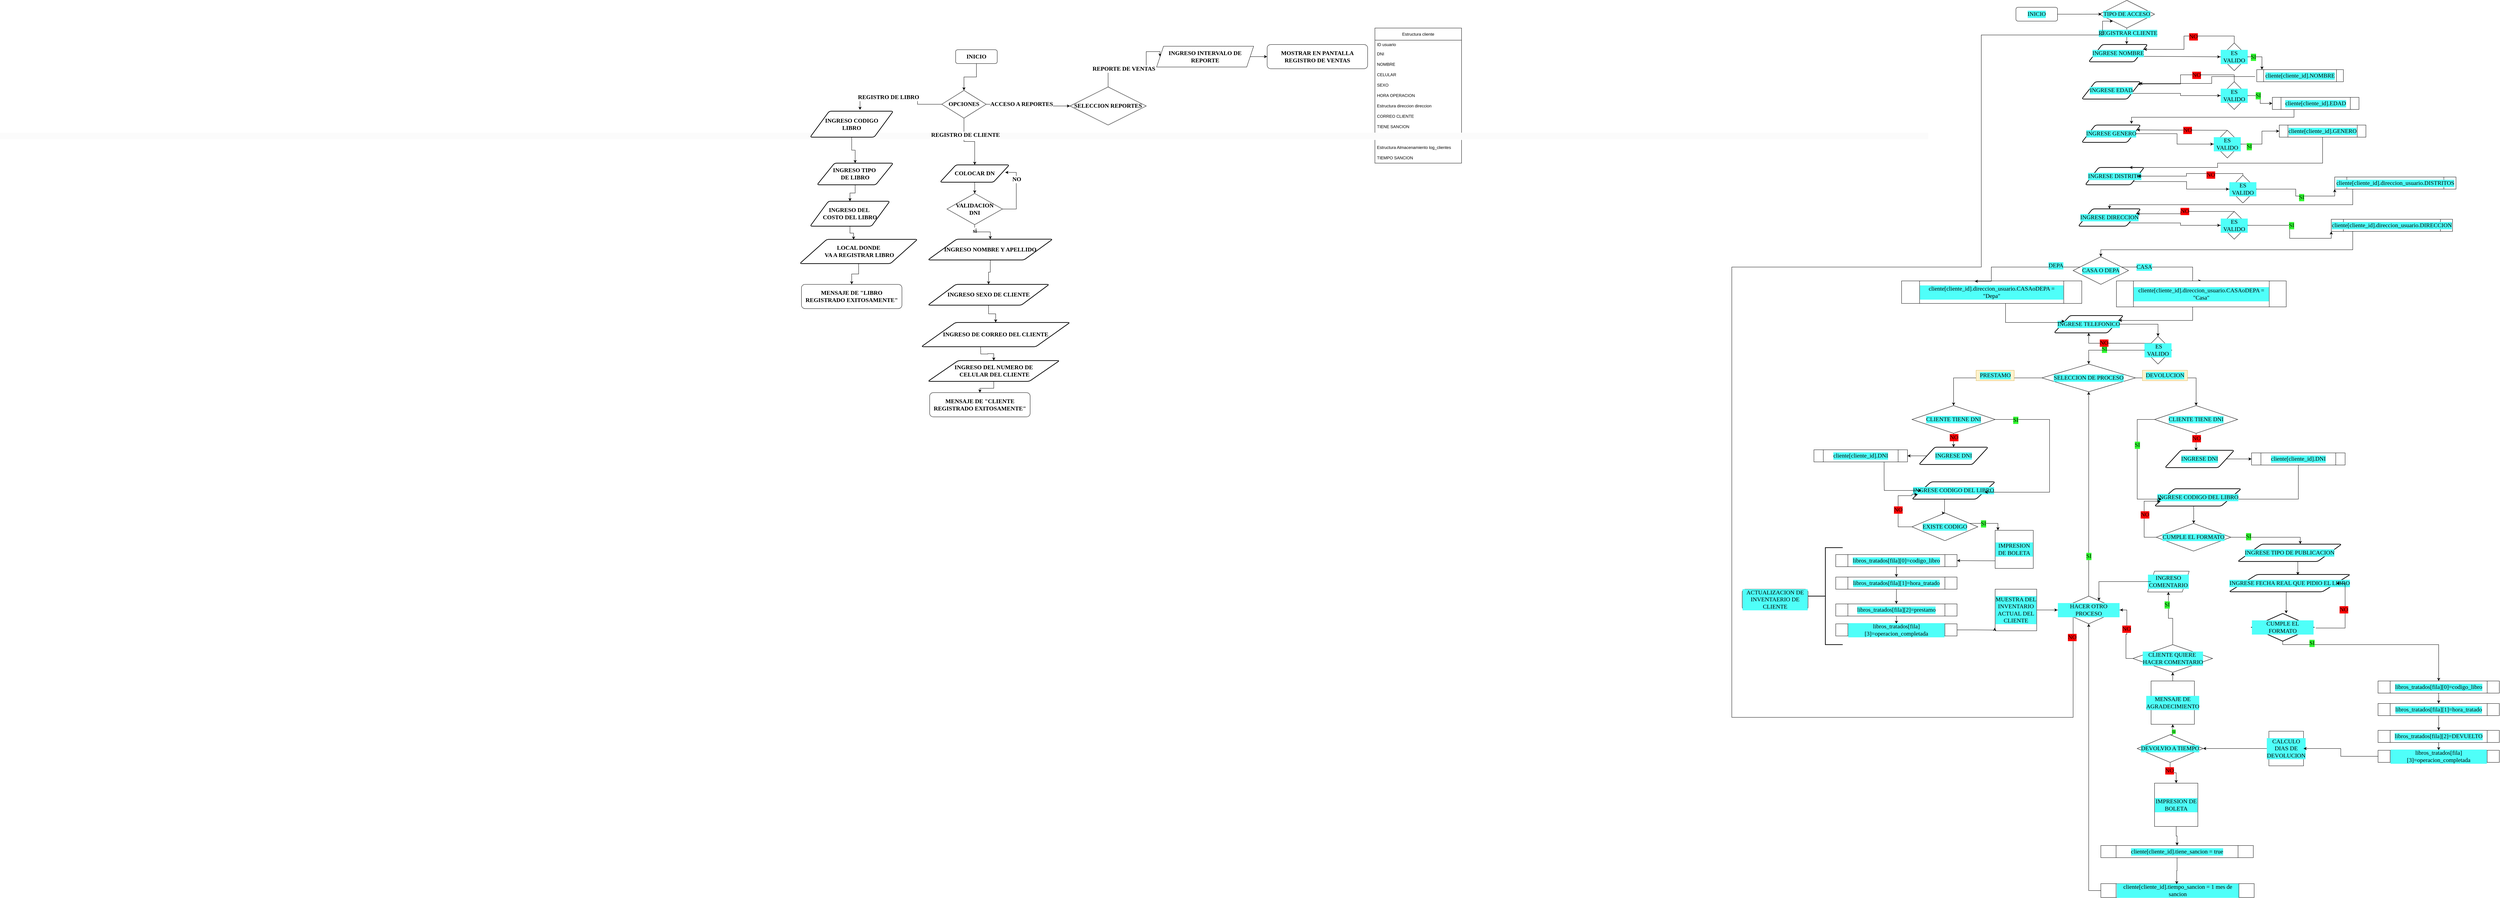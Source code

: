 <mxfile version="24.6.2" type="github">
  <diagram id="C5RBs43oDa-KdzZeNtuy" name="Page-1">
    <mxGraphModel dx="9443" dy="2063" grid="1" gridSize="10" guides="1" tooltips="1" connect="1" arrows="1" fold="1" page="1" pageScale="1" pageWidth="827" pageHeight="1169" math="0" shadow="0">
      <root>
        <mxCell id="WIyWlLk6GJQsqaUBKTNV-0" />
        <mxCell id="WIyWlLk6GJQsqaUBKTNV-1" parent="WIyWlLk6GJQsqaUBKTNV-0" />
        <mxCell id="WIyWlLk6GJQsqaUBKTNV-3" value="INICIO" style="rounded=1;html=1;fontSize=17;glass=0;strokeWidth=1;shadow=0;fontFamily=Lucida Console;labelBackgroundColor=#4FFFF9;labelBorderColor=none;textShadow=0;whiteSpace=wrap;" parent="WIyWlLk6GJQsqaUBKTNV-1" vertex="1">
          <mxGeometry x="-320" y="20" width="120" height="40" as="geometry" />
        </mxCell>
        <mxCell id="I53t0YFymTR0FDrxpfK1-0" value="TIPO DE ACCESO" style="rhombus;html=1;fontFamily=Lucida Console;labelBackgroundColor=#4FFFF9;labelBorderColor=none;textShadow=0;whiteSpace=wrap;fontSize=17;" parent="WIyWlLk6GJQsqaUBKTNV-1" vertex="1">
          <mxGeometry x="-80" width="160" height="80" as="geometry" />
        </mxCell>
        <mxCell id="I53t0YFymTR0FDrxpfK1-4" style="edgeStyle=orthogonalEdgeStyle;rounded=0;orthogonalLoop=1;jettySize=auto;html=1;entryX=0.044;entryY=0.498;entryDx=0;entryDy=0;entryPerimeter=0;fontFamily=Lucida Console;labelBackgroundColor=#4FFFF9;labelBorderColor=none;textShadow=0;fontSize=17;" parent="WIyWlLk6GJQsqaUBKTNV-1" source="WIyWlLk6GJQsqaUBKTNV-3" target="I53t0YFymTR0FDrxpfK1-0" edge="1">
          <mxGeometry relative="1" as="geometry">
            <mxPoint x="170" y="40" as="targetPoint" />
          </mxGeometry>
        </mxCell>
        <mxCell id="I53t0YFymTR0FDrxpfK1-52" style="edgeStyle=orthogonalEdgeStyle;rounded=0;orthogonalLoop=1;jettySize=auto;html=1;entryX=0;entryY=0.5;entryDx=0;entryDy=0;fontFamily=Lucida Console;labelBackgroundColor=#4FFFF9;labelBorderColor=none;textShadow=0;fontSize=17;" parent="WIyWlLk6GJQsqaUBKTNV-1" target="xrQOBeuvBIRcLrr2qw0B-54" edge="1">
          <mxGeometry relative="1" as="geometry">
            <mxPoint x="10.0" y="161.6" as="sourcePoint" />
            <mxPoint x="230" y="140" as="targetPoint" />
          </mxGeometry>
        </mxCell>
        <mxCell id="I53t0YFymTR0FDrxpfK1-7" value="INGRESE NOMBRE" style="shape=parallelogram;html=1;strokeWidth=2;perimeter=parallelogramPerimeter;rounded=1;arcSize=12;size=0.23;fontFamily=Lucida Console;labelBackgroundColor=#4FFFF9;labelBorderColor=none;textShadow=0;whiteSpace=wrap;fontSize=17;" parent="WIyWlLk6GJQsqaUBKTNV-1" vertex="1">
          <mxGeometry x="-110" y="127.5" width="170" height="50" as="geometry" />
        </mxCell>
        <mxCell id="xrQOBeuvBIRcLrr2qw0B-60" style="edgeStyle=orthogonalEdgeStyle;rounded=0;orthogonalLoop=1;jettySize=auto;html=1;exitX=1;exitY=0.75;exitDx=0;exitDy=0;entryX=0;entryY=0.5;entryDx=0;entryDy=0;fontFamily=Lucida Console;labelBackgroundColor=#4FFFF9;labelBorderColor=none;textShadow=0;fontSize=17;" edge="1" parent="WIyWlLk6GJQsqaUBKTNV-1" source="I53t0YFymTR0FDrxpfK1-8" target="xrQOBeuvBIRcLrr2qw0B-59">
          <mxGeometry relative="1" as="geometry" />
        </mxCell>
        <mxCell id="I53t0YFymTR0FDrxpfK1-8" value="INGRESE EDAD" style="shape=parallelogram;html=1;strokeWidth=2;perimeter=parallelogramPerimeter;rounded=1;arcSize=12;size=0.23;fontFamily=Lucida Console;labelBackgroundColor=#4FFFF9;labelBorderColor=none;textShadow=0;whiteSpace=wrap;fontSize=17;" parent="WIyWlLk6GJQsqaUBKTNV-1" vertex="1">
          <mxGeometry x="-130" y="235" width="170" height="50" as="geometry" />
        </mxCell>
        <mxCell id="xrQOBeuvBIRcLrr2qw0B-66" style="edgeStyle=orthogonalEdgeStyle;rounded=0;orthogonalLoop=1;jettySize=auto;html=1;exitX=1;exitY=0.5;exitDx=0;exitDy=0;entryX=0;entryY=0.5;entryDx=0;entryDy=0;fontFamily=Lucida Console;labelBackgroundColor=#4FFFF9;labelBorderColor=none;textShadow=0;fontSize=17;" edge="1" parent="WIyWlLk6GJQsqaUBKTNV-1" source="I53t0YFymTR0FDrxpfK1-9" target="xrQOBeuvBIRcLrr2qw0B-65">
          <mxGeometry relative="1" as="geometry" />
        </mxCell>
        <mxCell id="I53t0YFymTR0FDrxpfK1-9" value="INGRESE GENERO" style="shape=parallelogram;html=1;strokeWidth=2;perimeter=parallelogramPerimeter;rounded=1;arcSize=12;size=0.23;fontFamily=Lucida Console;labelBackgroundColor=#4FFFF9;labelBorderColor=none;textShadow=0;whiteSpace=wrap;fontSize=17;" parent="WIyWlLk6GJQsqaUBKTNV-1" vertex="1">
          <mxGeometry x="-130" y="360" width="170" height="50" as="geometry" />
        </mxCell>
        <mxCell id="xrQOBeuvBIRcLrr2qw0B-79" style="edgeStyle=orthogonalEdgeStyle;rounded=0;orthogonalLoop=1;jettySize=auto;html=1;exitX=1;exitY=1;exitDx=0;exitDy=0;entryX=0;entryY=0.5;entryDx=0;entryDy=0;fontFamily=Lucida Console;labelBackgroundColor=#4FFFF9;labelBorderColor=none;textShadow=0;fontSize=17;" edge="1" parent="WIyWlLk6GJQsqaUBKTNV-1" source="I53t0YFymTR0FDrxpfK1-10" target="xrQOBeuvBIRcLrr2qw0B-74">
          <mxGeometry relative="1" as="geometry" />
        </mxCell>
        <mxCell id="I53t0YFymTR0FDrxpfK1-10" value="INGRESE DISTRITO" style="shape=parallelogram;html=1;strokeWidth=2;perimeter=parallelogramPerimeter;rounded=1;arcSize=12;size=0.23;fontFamily=Lucida Console;labelBackgroundColor=#4FFFF9;labelBorderColor=none;textShadow=0;whiteSpace=wrap;fontSize=17;" parent="WIyWlLk6GJQsqaUBKTNV-1" vertex="1">
          <mxGeometry x="-120" y="482.5" width="170" height="50" as="geometry" />
        </mxCell>
        <mxCell id="xrQOBeuvBIRcLrr2qw0B-84" style="edgeStyle=orthogonalEdgeStyle;rounded=0;orthogonalLoop=1;jettySize=auto;html=1;exitX=1;exitY=1;exitDx=0;exitDy=0;fontFamily=Lucida Console;labelBackgroundColor=#4FFFF9;labelBorderColor=none;textShadow=0;fontSize=17;" edge="1" parent="WIyWlLk6GJQsqaUBKTNV-1" source="I53t0YFymTR0FDrxpfK1-11" target="xrQOBeuvBIRcLrr2qw0B-82">
          <mxGeometry relative="1" as="geometry">
            <mxPoint x="210" y="670" as="targetPoint" />
          </mxGeometry>
        </mxCell>
        <mxCell id="I53t0YFymTR0FDrxpfK1-11" value="INGRESE DIRECCION" style="shape=parallelogram;html=1;strokeWidth=2;perimeter=parallelogramPerimeter;rounded=1;arcSize=12;size=0.23;fontFamily=Lucida Console;labelBackgroundColor=#4FFFF9;labelBorderColor=none;textShadow=0;whiteSpace=wrap;fontSize=17;" parent="WIyWlLk6GJQsqaUBKTNV-1" vertex="1">
          <mxGeometry x="-140" y="602" width="180" height="50" as="geometry" />
        </mxCell>
        <mxCell id="I53t0YFymTR0FDrxpfK1-86" style="edgeStyle=orthogonalEdgeStyle;rounded=0;orthogonalLoop=1;jettySize=auto;html=1;entryX=0.5;entryY=0;entryDx=0;entryDy=0;fontFamily=Lucida Console;labelBackgroundColor=#4FFFF9;labelBorderColor=none;textShadow=0;fontSize=17;" parent="WIyWlLk6GJQsqaUBKTNV-1" source="I53t0YFymTR0FDrxpfK1-13" target="I53t0YFymTR0FDrxpfK1-36" edge="1">
          <mxGeometry relative="1" as="geometry">
            <Array as="points">
              <mxPoint x="190" y="770" />
            </Array>
          </mxGeometry>
        </mxCell>
        <mxCell id="xrQOBeuvBIRcLrr2qw0B-131" value="CASA" style="edgeLabel;html=1;align=center;verticalAlign=middle;resizable=0;points=[];fontFamily=Lucida Console;labelBackgroundColor=#4FFFF9;labelBorderColor=none;textShadow=0;fontSize=17;" vertex="1" connectable="0" parent="I53t0YFymTR0FDrxpfK1-86">
          <mxGeometry x="-0.513" relative="1" as="geometry">
            <mxPoint x="-1" as="offset" />
          </mxGeometry>
        </mxCell>
        <mxCell id="I53t0YFymTR0FDrxpfK1-13" value="CASA O DEPA" style="rhombus;html=1;fontFamily=Lucida Console;labelBackgroundColor=#4FFFF9;labelBorderColor=none;textShadow=0;whiteSpace=wrap;fontSize=17;" parent="WIyWlLk6GJQsqaUBKTNV-1" vertex="1">
          <mxGeometry x="-155" y="740" width="160" height="80" as="geometry" />
        </mxCell>
        <mxCell id="xrQOBeuvBIRcLrr2qw0B-92" style="edgeStyle=orthogonalEdgeStyle;rounded=0;orthogonalLoop=1;jettySize=auto;html=1;entryX=0.5;entryY=0;entryDx=0;entryDy=0;fontFamily=Lucida Console;labelBackgroundColor=#4FFFF9;labelBorderColor=none;textShadow=0;fontSize=17;" edge="1" parent="WIyWlLk6GJQsqaUBKTNV-1" source="I53t0YFymTR0FDrxpfK1-14" target="xrQOBeuvBIRcLrr2qw0B-91">
          <mxGeometry relative="1" as="geometry" />
        </mxCell>
        <mxCell id="I53t0YFymTR0FDrxpfK1-14" value="INGRESE TELEFONICO" style="shape=parallelogram;html=1;strokeWidth=2;perimeter=parallelogramPerimeter;rounded=1;arcSize=12;size=0.23;fontFamily=Lucida Console;labelBackgroundColor=#4FFFF9;labelBorderColor=none;textShadow=0;whiteSpace=wrap;fontSize=17;" parent="WIyWlLk6GJQsqaUBKTNV-1" vertex="1">
          <mxGeometry x="-210" y="910" width="200" height="50" as="geometry" />
        </mxCell>
        <mxCell id="I53t0YFymTR0FDrxpfK1-15" style="edgeStyle=orthogonalEdgeStyle;rounded=0;orthogonalLoop=1;jettySize=auto;html=1;exitX=0.5;exitY=1;exitDx=0;exitDy=0;entryX=0.644;entryY=-0.018;entryDx=0;entryDy=0;entryPerimeter=0;fontFamily=Lucida Console;labelBackgroundColor=#4FFFF9;labelBorderColor=none;textShadow=0;fontSize=17;" parent="WIyWlLk6GJQsqaUBKTNV-1" source="I53t0YFymTR0FDrxpfK1-0" target="I53t0YFymTR0FDrxpfK1-7" edge="1">
          <mxGeometry relative="1" as="geometry" />
        </mxCell>
        <mxCell id="xrQOBeuvBIRcLrr2qw0B-129" value="REGISTRAR CLIENTE" style="edgeLabel;html=1;align=center;verticalAlign=middle;resizable=0;points=[];fontFamily=Lucida Console;labelBackgroundColor=#4FFFF9;labelBorderColor=none;textShadow=0;fontSize=17;" vertex="1" connectable="0" parent="I53t0YFymTR0FDrxpfK1-15">
          <mxGeometry x="-0.378" y="3" relative="1" as="geometry">
            <mxPoint as="offset" />
          </mxGeometry>
        </mxCell>
        <mxCell id="I53t0YFymTR0FDrxpfK1-53" style="edgeStyle=orthogonalEdgeStyle;rounded=0;orthogonalLoop=1;jettySize=auto;html=1;fontFamily=Lucida Console;labelBackgroundColor=#4FFFF9;labelBorderColor=none;textShadow=0;fontSize=17;" parent="WIyWlLk6GJQsqaUBKTNV-1" target="I53t0YFymTR0FDrxpfK1-8" edge="1">
          <mxGeometry relative="1" as="geometry">
            <Array as="points">
              <mxPoint x="245" y="240" />
            </Array>
            <mxPoint x="370" y="220" as="sourcePoint" />
          </mxGeometry>
        </mxCell>
        <mxCell id="xrQOBeuvBIRcLrr2qw0B-72" style="edgeStyle=orthogonalEdgeStyle;rounded=0;orthogonalLoop=1;jettySize=auto;html=1;exitX=0.25;exitY=1;exitDx=0;exitDy=0;entryX=0.844;entryY=-0.067;entryDx=0;entryDy=0;entryPerimeter=0;fontFamily=Lucida Console;labelBackgroundColor=#4FFFF9;labelBorderColor=none;textShadow=0;fontSize=17;" edge="1" parent="WIyWlLk6GJQsqaUBKTNV-1" source="I53t0YFymTR0FDrxpfK1-32" target="I53t0YFymTR0FDrxpfK1-9">
          <mxGeometry relative="1" as="geometry" />
        </mxCell>
        <mxCell id="I53t0YFymTR0FDrxpfK1-32" value="cliente[cliente_id].EDAD" style="shape=process;html=1;backgroundOutline=1;fontFamily=Lucida Console;labelBackgroundColor=#4FFFF9;labelBorderColor=none;textShadow=0;whiteSpace=wrap;fontSize=17;" parent="WIyWlLk6GJQsqaUBKTNV-1" vertex="1">
          <mxGeometry x="420" y="280" width="250" height="35" as="geometry" />
        </mxCell>
        <mxCell id="xrQOBeuvBIRcLrr2qw0B-73" style="edgeStyle=orthogonalEdgeStyle;rounded=0;orthogonalLoop=1;jettySize=auto;html=1;entryX=0.75;entryY=0;entryDx=0;entryDy=0;fontFamily=Lucida Console;labelBackgroundColor=#4FFFF9;labelBorderColor=none;textShadow=0;fontSize=17;" edge="1" parent="WIyWlLk6GJQsqaUBKTNV-1" source="I53t0YFymTR0FDrxpfK1-33" target="I53t0YFymTR0FDrxpfK1-10">
          <mxGeometry relative="1" as="geometry">
            <Array as="points">
              <mxPoint x="565" y="470" />
              <mxPoint x="262" y="470" />
            </Array>
          </mxGeometry>
        </mxCell>
        <mxCell id="I53t0YFymTR0FDrxpfK1-33" value="cliente[cliente_id].GENERO" style="shape=process;html=1;backgroundOutline=1;fontFamily=Lucida Console;labelBackgroundColor=#4FFFF9;labelBorderColor=none;textShadow=0;whiteSpace=wrap;fontSize=17;" parent="WIyWlLk6GJQsqaUBKTNV-1" vertex="1">
          <mxGeometry x="440" y="360" width="250" height="35" as="geometry" />
        </mxCell>
        <mxCell id="xrQOBeuvBIRcLrr2qw0B-90" style="edgeStyle=orthogonalEdgeStyle;rounded=0;orthogonalLoop=1;jettySize=auto;html=1;entryX=0.5;entryY=0;entryDx=0;entryDy=0;fontFamily=Lucida Console;labelBackgroundColor=#4FFFF9;labelBorderColor=none;textShadow=0;fontSize=17;" edge="1" parent="WIyWlLk6GJQsqaUBKTNV-1" source="I53t0YFymTR0FDrxpfK1-34" target="I53t0YFymTR0FDrxpfK1-13">
          <mxGeometry relative="1" as="geometry">
            <Array as="points">
              <mxPoint x="652" y="720" />
              <mxPoint x="-75" y="720" />
            </Array>
          </mxGeometry>
        </mxCell>
        <mxCell id="I53t0YFymTR0FDrxpfK1-34" value="cliente[cliente_id].direccion_usuario.DIRECCION" style="shape=process;html=1;backgroundOutline=1;fontFamily=Lucida Console;labelBackgroundColor=#4FFFF9;labelBorderColor=none;textShadow=0;whiteSpace=wrap;fontSize=17;" parent="WIyWlLk6GJQsqaUBKTNV-1" vertex="1">
          <mxGeometry x="590" y="632" width="350" height="35" as="geometry" />
        </mxCell>
        <mxCell id="xrQOBeuvBIRcLrr2qw0B-81" style="edgeStyle=orthogonalEdgeStyle;rounded=0;orthogonalLoop=1;jettySize=auto;html=1;fontFamily=Lucida Console;labelBackgroundColor=#4FFFF9;labelBorderColor=none;textShadow=0;fontSize=17;" edge="1" parent="WIyWlLk6GJQsqaUBKTNV-1" source="I53t0YFymTR0FDrxpfK1-35" target="I53t0YFymTR0FDrxpfK1-11">
          <mxGeometry relative="1" as="geometry">
            <Array as="points">
              <mxPoint x="652" y="590" />
              <mxPoint x="-50" y="590" />
            </Array>
          </mxGeometry>
        </mxCell>
        <mxCell id="I53t0YFymTR0FDrxpfK1-35" value="cliente[cliente_id].direccion_usuario.DISTRITOS" style="shape=process;html=1;backgroundOutline=1;fontFamily=Lucida Console;labelBackgroundColor=#4FFFF9;labelBorderColor=none;textShadow=0;whiteSpace=wrap;fontSize=17;" parent="WIyWlLk6GJQsqaUBKTNV-1" vertex="1">
          <mxGeometry x="600" y="510" width="350" height="35" as="geometry" />
        </mxCell>
        <mxCell id="xrQOBeuvBIRcLrr2qw0B-130" style="edgeStyle=orthogonalEdgeStyle;rounded=0;orthogonalLoop=1;jettySize=auto;html=1;entryX=1;entryY=0.25;entryDx=0;entryDy=0;fontFamily=Lucida Console;labelBackgroundColor=#4FFFF9;labelBorderColor=none;textShadow=0;fontSize=17;" edge="1" parent="WIyWlLk6GJQsqaUBKTNV-1" source="I53t0YFymTR0FDrxpfK1-36" target="I53t0YFymTR0FDrxpfK1-14">
          <mxGeometry relative="1" as="geometry">
            <Array as="points">
              <mxPoint x="190" y="924" />
            </Array>
          </mxGeometry>
        </mxCell>
        <mxCell id="I53t0YFymTR0FDrxpfK1-36" value="cliente[cliente_id].direccion_usuario.CASAoDEPA = &quot;Casa&quot;" style="shape=process;html=1;backgroundOutline=1;fontFamily=Lucida Console;labelBackgroundColor=#4FFFF9;labelBorderColor=none;textShadow=0;whiteSpace=wrap;fontSize=17;" parent="WIyWlLk6GJQsqaUBKTNV-1" vertex="1">
          <mxGeometry x="-30" y="810" width="490" height="75" as="geometry" />
        </mxCell>
        <mxCell id="I53t0YFymTR0FDrxpfK1-88" style="edgeStyle=orthogonalEdgeStyle;rounded=0;orthogonalLoop=1;jettySize=auto;html=1;entryX=0;entryY=0.25;entryDx=0;entryDy=0;fontFamily=Lucida Console;labelBackgroundColor=#4FFFF9;labelBorderColor=none;textShadow=0;fontSize=17;" parent="WIyWlLk6GJQsqaUBKTNV-1" source="I53t0YFymTR0FDrxpfK1-38" target="I53t0YFymTR0FDrxpfK1-14" edge="1">
          <mxGeometry relative="1" as="geometry">
            <Array as="points">
              <mxPoint x="-350" y="930" />
              <mxPoint x="-189" y="930" />
              <mxPoint x="-189" y="926" />
            </Array>
          </mxGeometry>
        </mxCell>
        <mxCell id="I53t0YFymTR0FDrxpfK1-38" value="cliente[cliente_id].direccion_usuario.CASAoDEPA = &quot;Depa&quot;" style="shape=process;html=1;backgroundOutline=1;fontFamily=Lucida Console;labelBackgroundColor=#4FFFF9;labelBorderColor=none;textShadow=0;whiteSpace=wrap;fontSize=17;" parent="WIyWlLk6GJQsqaUBKTNV-1" vertex="1">
          <mxGeometry x="-650" y="810" width="520" height="65" as="geometry" />
        </mxCell>
        <mxCell id="I53t0YFymTR0FDrxpfK1-87" style="edgeStyle=orthogonalEdgeStyle;rounded=0;orthogonalLoop=1;jettySize=auto;html=1;entryX=0.406;entryY=0.014;entryDx=0;entryDy=0;entryPerimeter=0;fontFamily=Lucida Console;labelBackgroundColor=#4FFFF9;labelBorderColor=none;textShadow=0;fontSize=17;" parent="WIyWlLk6GJQsqaUBKTNV-1" source="I53t0YFymTR0FDrxpfK1-13" target="I53t0YFymTR0FDrxpfK1-38" edge="1">
          <mxGeometry relative="1" as="geometry">
            <Array as="points">
              <mxPoint x="-391" y="770" />
            </Array>
          </mxGeometry>
        </mxCell>
        <mxCell id="xrQOBeuvBIRcLrr2qw0B-132" value="DEPA" style="edgeLabel;html=1;align=center;verticalAlign=middle;resizable=0;points=[];fontFamily=Lucida Console;labelBackgroundColor=#4FFFF9;labelBorderColor=none;textShadow=0;fontSize=17;" vertex="1" connectable="0" parent="I53t0YFymTR0FDrxpfK1-87">
          <mxGeometry x="-0.596" y="-4" relative="1" as="geometry">
            <mxPoint x="-1" as="offset" />
          </mxGeometry>
        </mxCell>
        <mxCell id="I53t0YFymTR0FDrxpfK1-91" value="Estructura cliente" style="swimlane;fontStyle=0;childLayout=stackLayout;horizontal=1;startSize=35;horizontalStack=0;resizeParent=1;resizeParentMax=0;resizeLast=0;collapsible=1;marginBottom=0;whiteSpace=wrap;html=1;glass=0;treeFolding=0;" parent="WIyWlLk6GJQsqaUBKTNV-1" vertex="1">
          <mxGeometry x="-2170" y="80" width="250" height="390" as="geometry">
            <mxRectangle x="-370" y="165" width="130" height="30" as="alternateBounds" />
          </mxGeometry>
        </mxCell>
        <mxCell id="I53t0YFymTR0FDrxpfK1-92" value="ID usuario" style="text;strokeColor=none;fillColor=none;align=left;verticalAlign=middle;spacingLeft=4;spacingRight=4;overflow=hidden;points=[[0,0.5],[1,0.5]];portConstraint=eastwest;rotatable=0;whiteSpace=wrap;html=1;" parent="I53t0YFymTR0FDrxpfK1-91" vertex="1">
          <mxGeometry y="35" width="250" height="25" as="geometry" />
        </mxCell>
        <mxCell id="I53t0YFymTR0FDrxpfK1-94" value="DNI" style="text;strokeColor=none;fillColor=none;align=left;verticalAlign=middle;spacingLeft=4;spacingRight=4;overflow=hidden;points=[[0,0.5],[1,0.5]];portConstraint=eastwest;rotatable=0;whiteSpace=wrap;html=1;" parent="I53t0YFymTR0FDrxpfK1-91" vertex="1">
          <mxGeometry y="60" width="250" height="30" as="geometry" />
        </mxCell>
        <mxCell id="I53t0YFymTR0FDrxpfK1-93" value="NOMBRE" style="text;strokeColor=none;fillColor=none;align=left;verticalAlign=middle;spacingLeft=4;spacingRight=4;overflow=hidden;points=[[0,0.5],[1,0.5]];portConstraint=eastwest;rotatable=0;whiteSpace=wrap;html=1;" parent="I53t0YFymTR0FDrxpfK1-91" vertex="1">
          <mxGeometry y="90" width="250" height="30" as="geometry" />
        </mxCell>
        <mxCell id="I53t0YFymTR0FDrxpfK1-95" value="CELULAR" style="text;strokeColor=none;fillColor=none;align=left;verticalAlign=middle;spacingLeft=4;spacingRight=4;overflow=hidden;points=[[0,0.5],[1,0.5]];portConstraint=eastwest;rotatable=0;whiteSpace=wrap;html=1;" parent="I53t0YFymTR0FDrxpfK1-91" vertex="1">
          <mxGeometry y="120" width="250" height="30" as="geometry" />
        </mxCell>
        <mxCell id="I53t0YFymTR0FDrxpfK1-98" value="SEXO" style="text;strokeColor=none;fillColor=none;align=left;verticalAlign=middle;spacingLeft=4;spacingRight=4;overflow=hidden;points=[[0,0.5],[1,0.5]];portConstraint=eastwest;rotatable=0;whiteSpace=wrap;html=1;" parent="I53t0YFymTR0FDrxpfK1-91" vertex="1">
          <mxGeometry y="150" width="250" height="30" as="geometry" />
        </mxCell>
        <mxCell id="I53t0YFymTR0FDrxpfK1-96" value="HORA OPERACION" style="text;strokeColor=none;fillColor=none;align=left;verticalAlign=middle;spacingLeft=4;spacingRight=4;overflow=hidden;points=[[0,0.5],[1,0.5]];portConstraint=eastwest;rotatable=0;whiteSpace=wrap;html=1;" parent="I53t0YFymTR0FDrxpfK1-91" vertex="1">
          <mxGeometry y="180" width="250" height="30" as="geometry" />
        </mxCell>
        <mxCell id="I53t0YFymTR0FDrxpfK1-97" value="Estructura direccion direccion" style="text;strokeColor=none;fillColor=none;align=left;verticalAlign=middle;spacingLeft=4;spacingRight=4;overflow=hidden;points=[[0,0.5],[1,0.5]];portConstraint=eastwest;rotatable=0;whiteSpace=wrap;html=1;" parent="I53t0YFymTR0FDrxpfK1-91" vertex="1">
          <mxGeometry y="210" width="250" height="30" as="geometry" />
        </mxCell>
        <mxCell id="I53t0YFymTR0FDrxpfK1-99" value="CORREO CLIENTE" style="text;strokeColor=none;fillColor=none;align=left;verticalAlign=middle;spacingLeft=4;spacingRight=4;overflow=hidden;points=[[0,0.5],[1,0.5]];portConstraint=eastwest;rotatable=0;whiteSpace=wrap;html=1;" parent="I53t0YFymTR0FDrxpfK1-91" vertex="1">
          <mxGeometry y="240" width="250" height="30" as="geometry" />
        </mxCell>
        <mxCell id="I53t0YFymTR0FDrxpfK1-102" value="TIENE SANCION" style="text;strokeColor=none;fillColor=none;align=left;verticalAlign=middle;spacingLeft=4;spacingRight=4;overflow=hidden;points=[[0,0.5],[1,0.5]];portConstraint=eastwest;rotatable=0;whiteSpace=wrap;html=1;" parent="I53t0YFymTR0FDrxpfK1-91" vertex="1">
          <mxGeometry y="270" width="250" height="30" as="geometry" />
        </mxCell>
        <mxCell id="I53t0YFymTR0FDrxpfK1-100" value="LIBROS TRATADOS [] []" style="text;strokeColor=none;fillColor=none;align=left;verticalAlign=middle;spacingLeft=4;spacingRight=4;overflow=hidden;points=[[0,0.5],[1,0.5]];portConstraint=eastwest;rotatable=0;whiteSpace=wrap;html=1;" parent="I53t0YFymTR0FDrxpfK1-91" vertex="1">
          <mxGeometry y="300" width="250" height="30" as="geometry" />
        </mxCell>
        <mxCell id="I53t0YFymTR0FDrxpfK1-101" value="Estructura Almacenamiento log_clientes" style="text;strokeColor=none;fillColor=none;align=left;verticalAlign=middle;spacingLeft=4;spacingRight=4;overflow=hidden;points=[[0,0.5],[1,0.5]];portConstraint=eastwest;rotatable=0;whiteSpace=wrap;html=1;" parent="I53t0YFymTR0FDrxpfK1-91" vertex="1">
          <mxGeometry y="330" width="250" height="30" as="geometry" />
        </mxCell>
        <mxCell id="I53t0YFymTR0FDrxpfK1-103" value="TIEMPO SANCION" style="text;strokeColor=none;fillColor=none;align=left;verticalAlign=middle;spacingLeft=4;spacingRight=4;overflow=hidden;points=[[0,0.5],[1,0.5]];portConstraint=eastwest;rotatable=0;whiteSpace=wrap;html=1;" parent="I53t0YFymTR0FDrxpfK1-91" vertex="1">
          <mxGeometry y="360" width="250" height="30" as="geometry" />
        </mxCell>
        <mxCell id="I53t0YFymTR0FDrxpfK1-137" style="edgeStyle=orthogonalEdgeStyle;rounded=0;orthogonalLoop=1;jettySize=auto;html=1;entryX=0.5;entryY=0;entryDx=0;entryDy=0;fontFamily=Lucida Console;labelBackgroundColor=#4FFFF9;labelBorderColor=none;textShadow=0;fontSize=17;" parent="WIyWlLk6GJQsqaUBKTNV-1" source="I53t0YFymTR0FDrxpfK1-104" target="I53t0YFymTR0FDrxpfK1-109" edge="1">
          <mxGeometry relative="1" as="geometry" />
        </mxCell>
        <mxCell id="I53t0YFymTR0FDrxpfK1-143" style="edgeStyle=orthogonalEdgeStyle;rounded=0;orthogonalLoop=1;jettySize=auto;html=1;exitX=1;exitY=0.5;exitDx=0;exitDy=0;entryX=0.5;entryY=0;entryDx=0;entryDy=0;fontFamily=Lucida Console;labelBackgroundColor=#4FFFF9;labelBorderColor=none;textShadow=0;fontSize=17;" parent="WIyWlLk6GJQsqaUBKTNV-1" source="I53t0YFymTR0FDrxpfK1-104" target="I53t0YFymTR0FDrxpfK1-149" edge="1">
          <mxGeometry relative="1" as="geometry">
            <mxPoint x="200.0" y="1170.0" as="targetPoint" />
          </mxGeometry>
        </mxCell>
        <mxCell id="I53t0YFymTR0FDrxpfK1-104" value="SELECCION DE PROCESO" style="rhombus;html=1;fontFamily=Lucida Console;labelBackgroundColor=#4FFFF9;labelBorderColor=none;textShadow=0;whiteSpace=wrap;fontSize=17;" parent="WIyWlLk6GJQsqaUBKTNV-1" vertex="1">
          <mxGeometry x="-245" y="1050" width="270" height="80" as="geometry" />
        </mxCell>
        <mxCell id="I53t0YFymTR0FDrxpfK1-112" style="edgeStyle=orthogonalEdgeStyle;rounded=0;orthogonalLoop=1;jettySize=auto;html=1;fontFamily=Lucida Console;labelBackgroundColor=#4FFFF9;labelBorderColor=none;textShadow=0;fontSize=17;" parent="WIyWlLk6GJQsqaUBKTNV-1" source="I53t0YFymTR0FDrxpfK1-106" target="I53t0YFymTR0FDrxpfK1-111" edge="1">
          <mxGeometry relative="1" as="geometry" />
        </mxCell>
        <mxCell id="I53t0YFymTR0FDrxpfK1-106" value="INGRESE DNI" style="shape=parallelogram;html=1;strokeWidth=2;perimeter=parallelogramPerimeter;rounded=1;arcSize=12;size=0.23;fontFamily=Lucida Console;labelBackgroundColor=#4FFFF9;labelBorderColor=none;textShadow=0;whiteSpace=wrap;fontSize=17;" parent="WIyWlLk6GJQsqaUBKTNV-1" vertex="1">
          <mxGeometry x="-600" y="1290" width="200" height="50" as="geometry" />
        </mxCell>
        <mxCell id="I53t0YFymTR0FDrxpfK1-108" value="INGRESE CODIGO DEL LIBRO" style="shape=parallelogram;html=1;strokeWidth=2;perimeter=parallelogramPerimeter;rounded=1;arcSize=12;size=0.23;fontFamily=Lucida Console;labelBackgroundColor=#4FFFF9;labelBorderColor=none;textShadow=0;whiteSpace=wrap;fontSize=17;" parent="WIyWlLk6GJQsqaUBKTNV-1" vertex="1">
          <mxGeometry x="-620" y="1390" width="240" height="50" as="geometry" />
        </mxCell>
        <mxCell id="I53t0YFymTR0FDrxpfK1-110" style="edgeStyle=orthogonalEdgeStyle;rounded=0;orthogonalLoop=1;jettySize=auto;html=1;exitX=0.5;exitY=1;exitDx=0;exitDy=0;entryX=0.5;entryY=0;entryDx=0;entryDy=0;fontFamily=Lucida Console;labelBackgroundColor=#4FFFF9;labelBorderColor=none;textShadow=0;fontSize=17;" parent="WIyWlLk6GJQsqaUBKTNV-1" source="I53t0YFymTR0FDrxpfK1-109" target="I53t0YFymTR0FDrxpfK1-106" edge="1">
          <mxGeometry relative="1" as="geometry" />
        </mxCell>
        <mxCell id="xrQOBeuvBIRcLrr2qw0B-119" value="NO" style="edgeLabel;html=1;align=center;verticalAlign=middle;resizable=0;points=[];fontFamily=Lucida Console;labelBackgroundColor=#FF0000;labelBorderColor=none;textShadow=0;fontSize=17;" vertex="1" connectable="0" parent="I53t0YFymTR0FDrxpfK1-110">
          <mxGeometry x="-0.398" y="1" relative="1" as="geometry">
            <mxPoint as="offset" />
          </mxGeometry>
        </mxCell>
        <mxCell id="I53t0YFymTR0FDrxpfK1-114" style="edgeStyle=orthogonalEdgeStyle;rounded=0;orthogonalLoop=1;jettySize=auto;html=1;exitX=1;exitY=0.5;exitDx=0;exitDy=0;entryX=0.875;entryY=0.6;entryDx=0;entryDy=0;entryPerimeter=0;fontFamily=Lucida Console;labelBackgroundColor=#4FFFF9;labelBorderColor=none;textShadow=0;fontSize=17;" parent="WIyWlLk6GJQsqaUBKTNV-1" source="I53t0YFymTR0FDrxpfK1-109" target="I53t0YFymTR0FDrxpfK1-108" edge="1">
          <mxGeometry relative="1" as="geometry">
            <mxPoint x="-262.87" y="1205" as="sourcePoint" />
            <mxPoint x="-300.0" y="1418.632" as="targetPoint" />
            <Array as="points">
              <mxPoint x="-223" y="1210" />
              <mxPoint x="-223" y="1420" />
            </Array>
          </mxGeometry>
        </mxCell>
        <mxCell id="xrQOBeuvBIRcLrr2qw0B-121" value="SI" style="edgeLabel;html=1;align=center;verticalAlign=middle;resizable=0;points=[];fontFamily=Lucida Console;labelBackgroundColor=#33FF33;labelBorderColor=none;textShadow=0;fontSize=17;" vertex="1" connectable="0" parent="I53t0YFymTR0FDrxpfK1-114">
          <mxGeometry x="-0.787" y="-2" relative="1" as="geometry">
            <mxPoint as="offset" />
          </mxGeometry>
        </mxCell>
        <mxCell id="I53t0YFymTR0FDrxpfK1-109" value="CLIENTE TIENE DNI" style="rhombus;html=1;fontFamily=Lucida Console;labelBackgroundColor=#4FFFF9;labelBorderColor=none;textShadow=0;whiteSpace=wrap;fontSize=17;" parent="WIyWlLk6GJQsqaUBKTNV-1" vertex="1">
          <mxGeometry x="-620" y="1170" width="240" height="80" as="geometry" />
        </mxCell>
        <mxCell id="I53t0YFymTR0FDrxpfK1-113" style="edgeStyle=orthogonalEdgeStyle;rounded=0;orthogonalLoop=1;jettySize=auto;html=1;exitX=0.75;exitY=1;exitDx=0;exitDy=0;fontFamily=Lucida Console;labelBackgroundColor=#4FFFF9;labelBorderColor=none;textShadow=0;fontSize=17;" parent="WIyWlLk6GJQsqaUBKTNV-1" source="I53t0YFymTR0FDrxpfK1-111" target="I53t0YFymTR0FDrxpfK1-108" edge="1">
          <mxGeometry relative="1" as="geometry">
            <Array as="points">
              <mxPoint x="-701" y="1386" />
              <mxPoint x="-700" y="1465" />
            </Array>
          </mxGeometry>
        </mxCell>
        <mxCell id="I53t0YFymTR0FDrxpfK1-111" value="cliente[cliente_id].DNI" style="shape=process;html=1;backgroundOutline=1;fontFamily=Lucida Console;labelBackgroundColor=#4FFFF9;labelBorderColor=none;textShadow=0;whiteSpace=wrap;fontSize=17;" parent="WIyWlLk6GJQsqaUBKTNV-1" vertex="1">
          <mxGeometry x="-903" y="1297.5" width="270" height="35" as="geometry" />
        </mxCell>
        <mxCell id="I53t0YFymTR0FDrxpfK1-116" style="edgeStyle=orthogonalEdgeStyle;rounded=0;orthogonalLoop=1;jettySize=auto;html=1;exitX=0;exitY=0.5;exitDx=0;exitDy=0;entryX=0;entryY=0.75;entryDx=0;entryDy=0;fontFamily=Lucida Console;labelBackgroundColor=#4FFFF9;labelBorderColor=none;textShadow=0;fontSize=17;" parent="WIyWlLk6GJQsqaUBKTNV-1" source="I53t0YFymTR0FDrxpfK1-115" target="I53t0YFymTR0FDrxpfK1-108" edge="1">
          <mxGeometry relative="1" as="geometry">
            <Array as="points">
              <mxPoint x="-660" y="1520" />
              <mxPoint x="-660" y="1430" />
              <mxPoint x="-620" y="1430" />
              <mxPoint x="-620" y="1426" />
            </Array>
          </mxGeometry>
        </mxCell>
        <mxCell id="xrQOBeuvBIRcLrr2qw0B-123" value="NO" style="edgeLabel;html=1;align=center;verticalAlign=middle;resizable=0;points=[];fontFamily=Lucida Console;labelBackgroundColor=#FF0000;labelBorderColor=none;textShadow=0;fontSize=17;" vertex="1" connectable="0" parent="I53t0YFymTR0FDrxpfK1-116">
          <mxGeometry x="-0.058" relative="1" as="geometry">
            <mxPoint as="offset" />
          </mxGeometry>
        </mxCell>
        <mxCell id="I53t0YFymTR0FDrxpfK1-118" style="edgeStyle=orthogonalEdgeStyle;rounded=0;orthogonalLoop=1;jettySize=auto;html=1;fontFamily=Lucida Console;labelBackgroundColor=#4FFFF9;labelBorderColor=none;textShadow=0;fontSize=17;" parent="WIyWlLk6GJQsqaUBKTNV-1" source="I53t0YFymTR0FDrxpfK1-115" edge="1">
          <mxGeometry relative="1" as="geometry">
            <mxPoint x="-372" y="1530" as="targetPoint" />
            <Array as="points">
              <mxPoint x="-372" y="1510" />
            </Array>
          </mxGeometry>
        </mxCell>
        <mxCell id="xrQOBeuvBIRcLrr2qw0B-122" value="SI" style="edgeLabel;html=1;align=center;verticalAlign=middle;resizable=0;points=[];fontFamily=Lucida Console;labelBackgroundColor=#33FF33;labelBorderColor=none;textShadow=0;fontSize=17;" vertex="1" connectable="0" parent="I53t0YFymTR0FDrxpfK1-118">
          <mxGeometry x="-0.225" y="-1" relative="1" as="geometry">
            <mxPoint as="offset" />
          </mxGeometry>
        </mxCell>
        <mxCell id="I53t0YFymTR0FDrxpfK1-115" value="EXISTE CODIGO" style="rhombus;html=1;fontFamily=Lucida Console;labelBackgroundColor=#4FFFF9;labelBorderColor=none;textShadow=0;whiteSpace=wrap;fontSize=17;" parent="WIyWlLk6GJQsqaUBKTNV-1" vertex="1">
          <mxGeometry x="-620" y="1480" width="190" height="80" as="geometry" />
        </mxCell>
        <mxCell id="I53t0YFymTR0FDrxpfK1-126" style="edgeStyle=orthogonalEdgeStyle;rounded=0;orthogonalLoop=1;jettySize=auto;html=1;entryX=1;entryY=0.5;entryDx=0;entryDy=0;exitX=0;exitY=0.75;exitDx=0;exitDy=0;fontFamily=Lucida Console;labelBackgroundColor=#4FFFF9;labelBorderColor=none;textShadow=0;fontSize=17;" parent="WIyWlLk6GJQsqaUBKTNV-1" source="I53t0YFymTR0FDrxpfK1-117" target="I53t0YFymTR0FDrxpfK1-122" edge="1">
          <mxGeometry relative="1" as="geometry">
            <mxPoint x="-400" y="1590" as="sourcePoint" />
            <Array as="points">
              <mxPoint x="-380" y="1618" />
              <mxPoint x="-383" y="1618" />
            </Array>
          </mxGeometry>
        </mxCell>
        <mxCell id="I53t0YFymTR0FDrxpfK1-117" value="IMPRESION DE BOLETA" style="html=1;aspect=fixed;fontFamily=Lucida Console;labelBackgroundColor=#4FFFF9;labelBorderColor=none;textShadow=0;whiteSpace=wrap;fontSize=17;" parent="WIyWlLk6GJQsqaUBKTNV-1" vertex="1">
          <mxGeometry x="-380" y="1530" width="110" height="110" as="geometry" />
        </mxCell>
        <mxCell id="I53t0YFymTR0FDrxpfK1-119" style="edgeStyle=orthogonalEdgeStyle;rounded=0;orthogonalLoop=1;jettySize=auto;html=1;entryX=0.5;entryY=0;entryDx=0;entryDy=0;fontFamily=Lucida Console;labelBackgroundColor=#4FFFF9;labelBorderColor=none;textShadow=0;fontSize=17;" parent="WIyWlLk6GJQsqaUBKTNV-1" edge="1">
          <mxGeometry relative="1" as="geometry">
            <mxPoint x="-524.3" y="1439.99" as="sourcePoint" />
            <mxPoint x="-525" y="1479.99" as="targetPoint" />
            <Array as="points">
              <mxPoint x="-526" y="1440" />
              <mxPoint x="-526" y="1480" />
            </Array>
          </mxGeometry>
        </mxCell>
        <mxCell id="I53t0YFymTR0FDrxpfK1-151" style="edgeStyle=orthogonalEdgeStyle;rounded=0;orthogonalLoop=1;jettySize=auto;html=1;entryX=0;entryY=0.5;entryDx=0;entryDy=0;fontFamily=Lucida Console;labelBackgroundColor=#4FFFF9;labelBorderColor=none;textShadow=0;fontSize=17;" parent="WIyWlLk6GJQsqaUBKTNV-1" source="I53t0YFymTR0FDrxpfK1-120" target="I53t0YFymTR0FDrxpfK1-150" edge="1">
          <mxGeometry relative="1" as="geometry" />
        </mxCell>
        <mxCell id="I53t0YFymTR0FDrxpfK1-120" value="MUESTRA DEL INVENTARIO ACTUAL DEL CLIENTE" style="html=1;aspect=fixed;fontFamily=Lucida Console;labelBackgroundColor=#4FFFF9;labelBorderColor=none;textShadow=0;whiteSpace=wrap;fontSize=17;" parent="WIyWlLk6GJQsqaUBKTNV-1" vertex="1">
          <mxGeometry x="-380" y="1700" width="120" height="120" as="geometry" />
        </mxCell>
        <mxCell id="I53t0YFymTR0FDrxpfK1-127" style="edgeStyle=orthogonalEdgeStyle;rounded=0;orthogonalLoop=1;jettySize=auto;html=1;fontFamily=Lucida Console;labelBackgroundColor=#4FFFF9;labelBorderColor=none;textShadow=0;fontSize=17;" parent="WIyWlLk6GJQsqaUBKTNV-1" source="I53t0YFymTR0FDrxpfK1-122" target="I53t0YFymTR0FDrxpfK1-123" edge="1">
          <mxGeometry relative="1" as="geometry" />
        </mxCell>
        <mxCell id="I53t0YFymTR0FDrxpfK1-122" value="libros_tratados[fila][0]=codigo_libro" style="shape=process;html=1;backgroundOutline=1;fontFamily=Lucida Console;labelBackgroundColor=#4FFFF9;labelBorderColor=none;textShadow=0;whiteSpace=wrap;fontSize=17;" parent="WIyWlLk6GJQsqaUBKTNV-1" vertex="1">
          <mxGeometry x="-840" y="1600" width="350" height="35" as="geometry" />
        </mxCell>
        <mxCell id="I53t0YFymTR0FDrxpfK1-129" style="edgeStyle=orthogonalEdgeStyle;rounded=0;orthogonalLoop=1;jettySize=auto;html=1;entryX=0.5;entryY=0;entryDx=0;entryDy=0;fontFamily=Lucida Console;labelBackgroundColor=#4FFFF9;labelBorderColor=none;textShadow=0;fontSize=17;" parent="WIyWlLk6GJQsqaUBKTNV-1" source="I53t0YFymTR0FDrxpfK1-123" target="I53t0YFymTR0FDrxpfK1-124" edge="1">
          <mxGeometry relative="1" as="geometry" />
        </mxCell>
        <mxCell id="I53t0YFymTR0FDrxpfK1-123" value="libros_tratados[fila][1]=hora_tratado" style="shape=process;html=1;backgroundOutline=1;fontFamily=Lucida Console;labelBackgroundColor=#4FFFF9;labelBorderColor=none;textShadow=0;whiteSpace=wrap;fontSize=17;" parent="WIyWlLk6GJQsqaUBKTNV-1" vertex="1">
          <mxGeometry x="-840" y="1665" width="350" height="35" as="geometry" />
        </mxCell>
        <mxCell id="I53t0YFymTR0FDrxpfK1-131" style="edgeStyle=orthogonalEdgeStyle;rounded=0;orthogonalLoop=1;jettySize=auto;html=1;entryX=0.5;entryY=0;entryDx=0;entryDy=0;fontFamily=Lucida Console;labelBackgroundColor=#4FFFF9;labelBorderColor=none;textShadow=0;fontSize=17;" parent="WIyWlLk6GJQsqaUBKTNV-1" source="I53t0YFymTR0FDrxpfK1-124" target="I53t0YFymTR0FDrxpfK1-125" edge="1">
          <mxGeometry relative="1" as="geometry" />
        </mxCell>
        <mxCell id="I53t0YFymTR0FDrxpfK1-124" value="libros_tratados[fila][2]=prestamo" style="shape=process;html=1;backgroundOutline=1;fontFamily=Lucida Console;labelBackgroundColor=#4FFFF9;labelBorderColor=none;textShadow=0;whiteSpace=wrap;fontSize=17;" parent="WIyWlLk6GJQsqaUBKTNV-1" vertex="1">
          <mxGeometry x="-840" y="1742.5" width="350" height="35" as="geometry" />
        </mxCell>
        <mxCell id="I53t0YFymTR0FDrxpfK1-125" value="libros_tratados[fila][3]=operacion_completada" style="shape=process;html=1;backgroundOutline=1;fontFamily=Lucida Console;labelBackgroundColor=#4FFFF9;labelBorderColor=none;textShadow=0;whiteSpace=wrap;fontSize=17;" parent="WIyWlLk6GJQsqaUBKTNV-1" vertex="1">
          <mxGeometry x="-840" y="1800" width="350" height="35" as="geometry" />
        </mxCell>
        <mxCell id="I53t0YFymTR0FDrxpfK1-132" style="edgeStyle=orthogonalEdgeStyle;rounded=0;orthogonalLoop=1;jettySize=auto;html=1;exitX=1;exitY=0.5;exitDx=0;exitDy=0;entryX=-0.011;entryY=0.927;entryDx=0;entryDy=0;entryPerimeter=0;fontFamily=Lucida Console;labelBackgroundColor=#4FFFF9;labelBorderColor=none;textShadow=0;fontSize=17;" parent="WIyWlLk6GJQsqaUBKTNV-1" source="I53t0YFymTR0FDrxpfK1-125" target="I53t0YFymTR0FDrxpfK1-120" edge="1">
          <mxGeometry relative="1" as="geometry">
            <mxPoint x="-398.56" y="1757.0" as="targetPoint" />
            <Array as="points">
              <mxPoint x="-435" y="1818" />
              <mxPoint x="-381" y="1818" />
            </Array>
          </mxGeometry>
        </mxCell>
        <mxCell id="I53t0YFymTR0FDrxpfK1-135" value="" style="strokeWidth=2;html=1;shape=mxgraph.flowchart.annotation_2;align=left;labelPosition=right;pointerEvents=1;fontFamily=Lucida Console;labelBackgroundColor=#4FFFF9;labelBorderColor=none;textShadow=0;whiteSpace=wrap;fontSize=17;" parent="WIyWlLk6GJQsqaUBKTNV-1" vertex="1">
          <mxGeometry x="-920" y="1580" width="100" height="280" as="geometry" />
        </mxCell>
        <mxCell id="I53t0YFymTR0FDrxpfK1-136" value="ACTUALIZACION DE INVENTAERIO DE CLIENTE" style="rounded=1;html=1;fontFamily=Lucida Console;labelBackgroundColor=#4FFFF9;labelBorderColor=none;textShadow=0;whiteSpace=wrap;fontSize=17;" parent="WIyWlLk6GJQsqaUBKTNV-1" vertex="1">
          <mxGeometry x="-1110" y="1700" width="190" height="60" as="geometry" />
        </mxCell>
        <mxCell id="I53t0YFymTR0FDrxpfK1-149" value="CLIENTE TIENE DNI" style="rhombus;html=1;fontFamily=Lucida Console;labelBackgroundColor=#4FFFF9;labelBorderColor=none;textShadow=0;whiteSpace=wrap;fontSize=17;" parent="WIyWlLk6GJQsqaUBKTNV-1" vertex="1">
          <mxGeometry x="80" y="1170" width="240" height="80" as="geometry" />
        </mxCell>
        <mxCell id="I53t0YFymTR0FDrxpfK1-152" style="edgeStyle=orthogonalEdgeStyle;rounded=0;orthogonalLoop=1;jettySize=auto;html=1;entryX=0.5;entryY=1;entryDx=0;entryDy=0;fontFamily=Lucida Console;labelBackgroundColor=#4FFFF9;labelBorderColor=none;textShadow=0;fontSize=17;" parent="WIyWlLk6GJQsqaUBKTNV-1" source="I53t0YFymTR0FDrxpfK1-150" target="I53t0YFymTR0FDrxpfK1-104" edge="1">
          <mxGeometry relative="1" as="geometry" />
        </mxCell>
        <mxCell id="xrQOBeuvBIRcLrr2qw0B-125" value="SI" style="edgeLabel;html=1;align=center;verticalAlign=middle;resizable=0;points=[];fontFamily=Lucida Console;labelBackgroundColor=#33FF33;labelBorderColor=none;textShadow=0;fontSize=17;" vertex="1" connectable="0" parent="I53t0YFymTR0FDrxpfK1-152">
          <mxGeometry x="-0.61" relative="1" as="geometry">
            <mxPoint as="offset" />
          </mxGeometry>
        </mxCell>
        <mxCell id="xrQOBeuvBIRcLrr2qw0B-126" style="edgeStyle=orthogonalEdgeStyle;rounded=0;orthogonalLoop=1;jettySize=auto;html=1;exitX=0;exitY=1;exitDx=0;exitDy=0;entryX=0;entryY=1;entryDx=0;entryDy=0;fontFamily=Lucida Console;labelBackgroundColor=#4FFFF9;labelBorderColor=none;textShadow=0;fontSize=17;" edge="1" parent="WIyWlLk6GJQsqaUBKTNV-1" source="I53t0YFymTR0FDrxpfK1-150" target="I53t0YFymTR0FDrxpfK1-0">
          <mxGeometry relative="1" as="geometry">
            <mxPoint x="-230" y="630" as="targetPoint" />
            <Array as="points">
              <mxPoint x="-155" y="2070" />
              <mxPoint x="-1140" y="2070" />
              <mxPoint x="-1140" y="770" />
              <mxPoint x="-420" y="770" />
              <mxPoint x="-420" y="100" />
              <mxPoint x="-70" y="100" />
              <mxPoint x="-70" y="60" />
            </Array>
          </mxGeometry>
        </mxCell>
        <mxCell id="xrQOBeuvBIRcLrr2qw0B-128" value="NO" style="edgeLabel;html=1;align=center;verticalAlign=middle;resizable=0;points=[];fontFamily=Lucida Console;labelBackgroundColor=#FF0000;labelBorderColor=none;textShadow=0;fontSize=17;" vertex="1" connectable="0" parent="xrQOBeuvBIRcLrr2qw0B-126">
          <mxGeometry x="-0.973" y="-3" relative="1" as="geometry">
            <mxPoint as="offset" />
          </mxGeometry>
        </mxCell>
        <mxCell id="I53t0YFymTR0FDrxpfK1-150" value="HACER OTRO PROCESO" style="rhombus;html=1;fontFamily=Lucida Console;labelBackgroundColor=#4FFFF9;labelBorderColor=none;textShadow=0;whiteSpace=wrap;fontSize=17;" parent="WIyWlLk6GJQsqaUBKTNV-1" vertex="1">
          <mxGeometry x="-200" y="1720" width="180" height="80" as="geometry" />
        </mxCell>
        <mxCell id="I53t0YFymTR0FDrxpfK1-158" style="edgeStyle=orthogonalEdgeStyle;rounded=0;orthogonalLoop=1;jettySize=auto;html=1;entryX=0;entryY=0.5;entryDx=0;entryDy=0;fontFamily=Lucida Console;labelBackgroundColor=#4FFFF9;labelBorderColor=none;textShadow=0;fontSize=17;" parent="WIyWlLk6GJQsqaUBKTNV-1" source="I53t0YFymTR0FDrxpfK1-153" target="I53t0YFymTR0FDrxpfK1-154" edge="1">
          <mxGeometry relative="1" as="geometry" />
        </mxCell>
        <mxCell id="I53t0YFymTR0FDrxpfK1-153" value="INGRESE DNI" style="shape=parallelogram;html=1;strokeWidth=2;perimeter=parallelogramPerimeter;rounded=1;arcSize=12;size=0.23;fontFamily=Lucida Console;labelBackgroundColor=#4FFFF9;labelBorderColor=none;textShadow=0;whiteSpace=wrap;fontSize=17;" parent="WIyWlLk6GJQsqaUBKTNV-1" vertex="1">
          <mxGeometry x="110" y="1299" width="200" height="50" as="geometry" />
        </mxCell>
        <mxCell id="I53t0YFymTR0FDrxpfK1-159" style="edgeStyle=orthogonalEdgeStyle;rounded=0;orthogonalLoop=1;jettySize=auto;html=1;fontFamily=Lucida Console;labelBackgroundColor=#4FFFF9;labelBorderColor=none;textShadow=0;fontSize=17;" parent="WIyWlLk6GJQsqaUBKTNV-1" source="I53t0YFymTR0FDrxpfK1-154" target="I53t0YFymTR0FDrxpfK1-155" edge="1">
          <mxGeometry relative="1" as="geometry">
            <Array as="points">
              <mxPoint x="495" y="1440" />
            </Array>
          </mxGeometry>
        </mxCell>
        <mxCell id="I53t0YFymTR0FDrxpfK1-154" value="cliente[cliente_id].DNI" style="shape=process;html=1;backgroundOutline=1;fontFamily=Lucida Console;labelBackgroundColor=#4FFFF9;labelBorderColor=none;textShadow=0;whiteSpace=wrap;fontSize=17;" parent="WIyWlLk6GJQsqaUBKTNV-1" vertex="1">
          <mxGeometry x="360" y="1306.5" width="270" height="35" as="geometry" />
        </mxCell>
        <mxCell id="I53t0YFymTR0FDrxpfK1-163" style="edgeStyle=orthogonalEdgeStyle;rounded=0;orthogonalLoop=1;jettySize=auto;html=1;fontFamily=Lucida Console;labelBackgroundColor=#4FFFF9;labelBorderColor=none;textShadow=0;fontSize=17;" parent="WIyWlLk6GJQsqaUBKTNV-1" source="I53t0YFymTR0FDrxpfK1-155" target="I53t0YFymTR0FDrxpfK1-162" edge="1">
          <mxGeometry relative="1" as="geometry">
            <Array as="points">
              <mxPoint x="193" y="1470" />
              <mxPoint x="193" y="1470" />
            </Array>
          </mxGeometry>
        </mxCell>
        <mxCell id="I53t0YFymTR0FDrxpfK1-155" value="INGRESE CODIGO DEL LIBRO" style="shape=parallelogram;html=1;strokeWidth=2;perimeter=parallelogramPerimeter;rounded=1;arcSize=12;size=0.23;fontFamily=Lucida Console;labelBackgroundColor=#4FFFF9;labelBorderColor=none;textShadow=0;whiteSpace=wrap;fontSize=17;" parent="WIyWlLk6GJQsqaUBKTNV-1" vertex="1">
          <mxGeometry x="80" y="1410" width="250" height="50" as="geometry" />
        </mxCell>
        <mxCell id="I53t0YFymTR0FDrxpfK1-157" style="edgeStyle=orthogonalEdgeStyle;rounded=0;orthogonalLoop=1;jettySize=auto;html=1;entryX=0.083;entryY=0.6;entryDx=0;entryDy=0;entryPerimeter=0;fontFamily=Lucida Console;labelBackgroundColor=#4FFFF9;labelBorderColor=none;textShadow=0;fontSize=17;" parent="WIyWlLk6GJQsqaUBKTNV-1" source="I53t0YFymTR0FDrxpfK1-149" target="I53t0YFymTR0FDrxpfK1-155" edge="1">
          <mxGeometry relative="1" as="geometry">
            <Array as="points">
              <mxPoint x="30" y="1210" />
              <mxPoint x="30" y="1440" />
            </Array>
          </mxGeometry>
        </mxCell>
        <mxCell id="xrQOBeuvBIRcLrr2qw0B-100" value="SI" style="edgeLabel;html=1;align=center;verticalAlign=middle;resizable=0;points=[];fontFamily=Lucida Console;labelBackgroundColor=#33FF33;labelBorderColor=none;textShadow=0;fontSize=17;" vertex="1" connectable="0" parent="I53t0YFymTR0FDrxpfK1-157">
          <mxGeometry x="-0.295" relative="1" as="geometry">
            <mxPoint as="offset" />
          </mxGeometry>
        </mxCell>
        <mxCell id="I53t0YFymTR0FDrxpfK1-160" style="edgeStyle=orthogonalEdgeStyle;rounded=0;orthogonalLoop=1;jettySize=auto;html=1;exitX=0.5;exitY=1;exitDx=0;exitDy=0;entryX=0.449;entryY=0.02;entryDx=0;entryDy=0;entryPerimeter=0;fontFamily=Lucida Console;labelBackgroundColor=#4FFFF9;labelBorderColor=none;textShadow=0;fontSize=17;" parent="WIyWlLk6GJQsqaUBKTNV-1" source="I53t0YFymTR0FDrxpfK1-149" target="I53t0YFymTR0FDrxpfK1-153" edge="1">
          <mxGeometry relative="1" as="geometry" />
        </mxCell>
        <mxCell id="xrQOBeuvBIRcLrr2qw0B-99" value="NO" style="edgeLabel;html=1;align=center;verticalAlign=middle;resizable=0;points=[];fontFamily=Lucida Console;labelBackgroundColor=#FF0000;labelBorderColor=none;textShadow=0;fontSize=17;" vertex="1" connectable="0" parent="I53t0YFymTR0FDrxpfK1-160">
          <mxGeometry x="-0.422" y="2" relative="1" as="geometry">
            <mxPoint x="-1" as="offset" />
          </mxGeometry>
        </mxCell>
        <mxCell id="I53t0YFymTR0FDrxpfK1-164" style="edgeStyle=orthogonalEdgeStyle;rounded=0;orthogonalLoop=1;jettySize=auto;html=1;entryX=0;entryY=0.75;entryDx=0;entryDy=0;fontFamily=Lucida Console;labelBackgroundColor=#4FFFF9;labelBorderColor=none;textShadow=0;fontSize=17;" parent="WIyWlLk6GJQsqaUBKTNV-1" source="I53t0YFymTR0FDrxpfK1-162" target="I53t0YFymTR0FDrxpfK1-155" edge="1">
          <mxGeometry relative="1" as="geometry">
            <Array as="points">
              <mxPoint x="50" y="1550" />
              <mxPoint x="50" y="1446" />
            </Array>
          </mxGeometry>
        </mxCell>
        <mxCell id="xrQOBeuvBIRcLrr2qw0B-102" value="NO" style="edgeLabel;html=1;align=center;verticalAlign=middle;resizable=0;points=[];fontFamily=Lucida Console;labelBackgroundColor=#FF0000;labelBorderColor=none;textShadow=0;fontSize=17;" vertex="1" connectable="0" parent="I53t0YFymTR0FDrxpfK1-164">
          <mxGeometry x="0.079" y="-2" relative="1" as="geometry">
            <mxPoint as="offset" />
          </mxGeometry>
        </mxCell>
        <mxCell id="I53t0YFymTR0FDrxpfK1-162" value="CUMPLE EL FORMATO" style="rhombus;html=1;fontFamily=Lucida Console;labelBackgroundColor=#4FFFF9;labelBorderColor=none;textShadow=0;whiteSpace=wrap;fontSize=17;" parent="WIyWlLk6GJQsqaUBKTNV-1" vertex="1">
          <mxGeometry x="85" y="1510" width="215" height="80" as="geometry" />
        </mxCell>
        <mxCell id="I53t0YFymTR0FDrxpfK1-173" style="edgeStyle=orthogonalEdgeStyle;rounded=0;orthogonalLoop=1;jettySize=auto;html=1;fontFamily=Lucida Console;labelBackgroundColor=#4FFFF9;labelBorderColor=none;textShadow=0;fontSize=17;" parent="WIyWlLk6GJQsqaUBKTNV-1" source="I53t0YFymTR0FDrxpfK1-165" target="I53t0YFymTR0FDrxpfK1-167" edge="1">
          <mxGeometry relative="1" as="geometry">
            <Array as="points">
              <mxPoint x="460" y="1760" />
              <mxPoint x="460" y="1760" />
            </Array>
          </mxGeometry>
        </mxCell>
        <mxCell id="I53t0YFymTR0FDrxpfK1-165" value="INGRESE FECHA REAL QUE PIDIO EL LIBRO" style="shape=parallelogram;html=1;strokeWidth=2;perimeter=parallelogramPerimeter;rounded=1;arcSize=12;size=0.23;fontFamily=Lucida Console;labelBackgroundColor=#4FFFF9;labelBorderColor=none;textShadow=0;whiteSpace=wrap;fontSize=17;" parent="WIyWlLk6GJQsqaUBKTNV-1" vertex="1">
          <mxGeometry x="295" y="1657.5" width="350" height="50" as="geometry" />
        </mxCell>
        <mxCell id="I53t0YFymTR0FDrxpfK1-175" style="edgeStyle=orthogonalEdgeStyle;rounded=0;orthogonalLoop=1;jettySize=auto;html=1;exitX=1.03;exitY=0.527;exitDx=0;exitDy=0;exitPerimeter=0;entryX=1;entryY=0.5;entryDx=0;entryDy=0;fontFamily=Lucida Console;labelBackgroundColor=#4FFFF9;labelBorderColor=none;textShadow=0;fontSize=17;" parent="WIyWlLk6GJQsqaUBKTNV-1" source="I53t0YFymTR0FDrxpfK1-167" target="I53t0YFymTR0FDrxpfK1-165" edge="1">
          <mxGeometry relative="1" as="geometry">
            <Array as="points">
              <mxPoint x="630" y="1812" />
              <mxPoint x="630" y="1683" />
              <mxPoint x="605" y="1683" />
            </Array>
          </mxGeometry>
        </mxCell>
        <mxCell id="xrQOBeuvBIRcLrr2qw0B-103" value="NO" style="edgeLabel;html=1;align=center;verticalAlign=middle;resizable=0;points=[];fontFamily=Lucida Console;labelBackgroundColor=#FF0000;labelBorderColor=none;textShadow=0;fontSize=17;" vertex="1" connectable="0" parent="I53t0YFymTR0FDrxpfK1-175">
          <mxGeometry x="0.153" y="4" relative="1" as="geometry">
            <mxPoint as="offset" />
          </mxGeometry>
        </mxCell>
        <mxCell id="I53t0YFymTR0FDrxpfK1-220" style="edgeStyle=orthogonalEdgeStyle;rounded=0;orthogonalLoop=1;jettySize=auto;html=1;exitX=0.5;exitY=1;exitDx=0;exitDy=0;exitPerimeter=0;fontFamily=Lucida Console;labelBackgroundColor=#4FFFF9;labelBorderColor=none;textShadow=0;fontSize=17;" parent="WIyWlLk6GJQsqaUBKTNV-1" source="I53t0YFymTR0FDrxpfK1-167" target="I53t0YFymTR0FDrxpfK1-213" edge="1">
          <mxGeometry relative="1" as="geometry">
            <Array as="points">
              <mxPoint x="450" y="1860" />
              <mxPoint x="900" y="1860" />
            </Array>
          </mxGeometry>
        </mxCell>
        <mxCell id="xrQOBeuvBIRcLrr2qw0B-104" value="SI" style="edgeLabel;html=1;align=center;verticalAlign=middle;resizable=0;points=[];fontFamily=Lucida Console;labelBackgroundColor=#33FF33;labelBorderColor=none;textShadow=0;fontSize=17;" vertex="1" connectable="0" parent="I53t0YFymTR0FDrxpfK1-220">
          <mxGeometry x="-0.668" y="4" relative="1" as="geometry">
            <mxPoint as="offset" />
          </mxGeometry>
        </mxCell>
        <mxCell id="I53t0YFymTR0FDrxpfK1-167" value="CUMPLE EL FORMATO" style="strokeWidth=2;html=1;shape=mxgraph.flowchart.decision;fontFamily=Lucida Console;labelBackgroundColor=#4FFFF9;labelBorderColor=none;textShadow=0;whiteSpace=wrap;fontSize=17;" parent="WIyWlLk6GJQsqaUBKTNV-1" vertex="1">
          <mxGeometry x="360" y="1770" width="180" height="80" as="geometry" />
        </mxCell>
        <mxCell id="I53t0YFymTR0FDrxpfK1-170" value="INGRESE TIPO DE PUBLICACION" style="shape=parallelogram;html=1;strokeWidth=2;perimeter=parallelogramPerimeter;rounded=1;arcSize=12;size=0.23;fontFamily=Lucida Console;labelBackgroundColor=#4FFFF9;labelBorderColor=none;textShadow=0;whiteSpace=wrap;fontSize=17;" parent="WIyWlLk6GJQsqaUBKTNV-1" vertex="1">
          <mxGeometry x="320" y="1570" width="300" height="50" as="geometry" />
        </mxCell>
        <mxCell id="I53t0YFymTR0FDrxpfK1-171" style="edgeStyle=orthogonalEdgeStyle;rounded=0;orthogonalLoop=1;jettySize=auto;html=1;exitX=1;exitY=0.5;exitDx=0;exitDy=0;entryX=0.602;entryY=-0.007;entryDx=0;entryDy=0;entryPerimeter=0;fontFamily=Lucida Console;labelBackgroundColor=#4FFFF9;labelBorderColor=none;textShadow=0;fontSize=17;" parent="WIyWlLk6GJQsqaUBKTNV-1" source="I53t0YFymTR0FDrxpfK1-162" target="I53t0YFymTR0FDrxpfK1-170" edge="1">
          <mxGeometry relative="1" as="geometry" />
        </mxCell>
        <mxCell id="xrQOBeuvBIRcLrr2qw0B-101" value="SI" style="edgeLabel;html=1;align=center;verticalAlign=middle;resizable=0;points=[];fontFamily=Lucida Console;labelBackgroundColor=#33FF33;labelBorderColor=none;textShadow=0;fontSize=17;" vertex="1" connectable="0" parent="I53t0YFymTR0FDrxpfK1-171">
          <mxGeometry x="-0.536" y="2" relative="1" as="geometry">
            <mxPoint as="offset" />
          </mxGeometry>
        </mxCell>
        <mxCell id="I53t0YFymTR0FDrxpfK1-172" style="edgeStyle=orthogonalEdgeStyle;rounded=0;orthogonalLoop=1;jettySize=auto;html=1;entryX=0.567;entryY=0.033;entryDx=0;entryDy=0;entryPerimeter=0;fontFamily=Lucida Console;labelBackgroundColor=#4FFFF9;labelBorderColor=none;textShadow=0;fontSize=17;" parent="WIyWlLk6GJQsqaUBKTNV-1" source="I53t0YFymTR0FDrxpfK1-170" target="I53t0YFymTR0FDrxpfK1-165" edge="1">
          <mxGeometry relative="1" as="geometry">
            <Array as="points">
              <mxPoint x="493" y="1660" />
            </Array>
          </mxGeometry>
        </mxCell>
        <mxCell id="I53t0YFymTR0FDrxpfK1-198" style="edgeStyle=orthogonalEdgeStyle;rounded=0;orthogonalLoop=1;jettySize=auto;html=1;entryX=1;entryY=0.5;entryDx=0;entryDy=0;fontFamily=Lucida Console;labelBackgroundColor=#4FFFF9;labelBorderColor=none;textShadow=0;fontSize=17;" parent="WIyWlLk6GJQsqaUBKTNV-1" source="I53t0YFymTR0FDrxpfK1-192" target="I53t0YFymTR0FDrxpfK1-194" edge="1">
          <mxGeometry relative="1" as="geometry">
            <Array as="points">
              <mxPoint x="450" y="2160" />
            </Array>
          </mxGeometry>
        </mxCell>
        <mxCell id="I53t0YFymTR0FDrxpfK1-192" value="CALCULO DIAS DE DEVOLUCION" style="html=1;aspect=fixed;fontFamily=Lucida Console;labelBackgroundColor=#4FFFF9;labelBorderColor=none;textShadow=0;whiteSpace=wrap;fontSize=17;" parent="WIyWlLk6GJQsqaUBKTNV-1" vertex="1">
          <mxGeometry x="410" y="2110" width="100" height="100" as="geometry" />
        </mxCell>
        <mxCell id="I53t0YFymTR0FDrxpfK1-222" style="edgeStyle=orthogonalEdgeStyle;rounded=0;orthogonalLoop=1;jettySize=auto;html=1;entryX=0.5;entryY=0;entryDx=0;entryDy=0;fontFamily=Lucida Console;labelBackgroundColor=#4FFFF9;labelBorderColor=none;textShadow=0;fontSize=17;" parent="WIyWlLk6GJQsqaUBKTNV-1" source="I53t0YFymTR0FDrxpfK1-194" target="I53t0YFymTR0FDrxpfK1-209" edge="1">
          <mxGeometry relative="1" as="geometry" />
        </mxCell>
        <mxCell id="xrQOBeuvBIRcLrr2qw0B-105" value="NO" style="edgeLabel;html=1;align=center;verticalAlign=middle;resizable=0;points=[];fontFamily=Lucida Console;labelBackgroundColor=#FF0000;labelBorderColor=none;textShadow=0;fontSize=17;" vertex="1" connectable="0" parent="I53t0YFymTR0FDrxpfK1-222">
          <mxGeometry x="-0.4" y="-2" relative="1" as="geometry">
            <mxPoint as="offset" />
          </mxGeometry>
        </mxCell>
        <mxCell id="xrQOBeuvBIRcLrr2qw0B-134" style="edgeStyle=orthogonalEdgeStyle;rounded=0;orthogonalLoop=1;jettySize=auto;html=1;exitX=0.5;exitY=0;exitDx=0;exitDy=0;entryX=0.5;entryY=1;entryDx=0;entryDy=0;" edge="1" parent="WIyWlLk6GJQsqaUBKTNV-1" source="I53t0YFymTR0FDrxpfK1-194" target="I53t0YFymTR0FDrxpfK1-199">
          <mxGeometry relative="1" as="geometry" />
        </mxCell>
        <mxCell id="xrQOBeuvBIRcLrr2qw0B-135" value="SI" style="edgeLabel;html=1;align=center;verticalAlign=middle;resizable=0;points=[];labelBackgroundColor=#33FF33;" vertex="1" connectable="0" parent="xrQOBeuvBIRcLrr2qw0B-134">
          <mxGeometry x="-0.091" y="-2" relative="1" as="geometry">
            <mxPoint as="offset" />
          </mxGeometry>
        </mxCell>
        <mxCell id="I53t0YFymTR0FDrxpfK1-194" value="DEVOLVIO A TIEMPO" style="rhombus;html=1;fontFamily=Lucida Console;labelBackgroundColor=#4FFFF9;labelBorderColor=none;textShadow=0;whiteSpace=wrap;fontSize=17;" parent="WIyWlLk6GJQsqaUBKTNV-1" vertex="1">
          <mxGeometry x="30" y="2120" width="190" height="80" as="geometry" />
        </mxCell>
        <mxCell id="xrQOBeuvBIRcLrr2qw0B-112" style="edgeStyle=orthogonalEdgeStyle;rounded=0;orthogonalLoop=1;jettySize=auto;html=1;entryX=0.5;entryY=1;entryDx=0;entryDy=0;fontFamily=Lucida Console;labelBackgroundColor=#4FFFF9;labelBorderColor=none;textShadow=0;fontSize=17;" edge="1" parent="WIyWlLk6GJQsqaUBKTNV-1" source="I53t0YFymTR0FDrxpfK1-199" target="xrQOBeuvBIRcLrr2qw0B-111">
          <mxGeometry relative="1" as="geometry" />
        </mxCell>
        <mxCell id="I53t0YFymTR0FDrxpfK1-199" value="MENSAJE DE AGRADECIMIENTO" style="html=1;aspect=fixed;fontFamily=Lucida Console;labelBackgroundColor=#4FFFF9;labelBorderColor=none;textShadow=0;whiteSpace=wrap;fontSize=17;" parent="WIyWlLk6GJQsqaUBKTNV-1" vertex="1">
          <mxGeometry x="70" y="1965" width="125" height="125" as="geometry" />
        </mxCell>
        <mxCell id="I53t0YFymTR0FDrxpfK1-202" value="cliente[cliente_id].tiene_sancion = true" style="shape=process;html=1;backgroundOutline=1;fontFamily=Lucida Console;labelBackgroundColor=#4FFFF9;labelBorderColor=none;textShadow=0;whiteSpace=wrap;fontSize=17;" parent="WIyWlLk6GJQsqaUBKTNV-1" vertex="1">
          <mxGeometry x="-75" y="2440" width="440" height="35" as="geometry" />
        </mxCell>
        <mxCell id="I53t0YFymTR0FDrxpfK1-224" style="edgeStyle=orthogonalEdgeStyle;rounded=0;orthogonalLoop=1;jettySize=auto;html=1;entryX=0.5;entryY=1;entryDx=0;entryDy=0;fontFamily=Lucida Console;labelBackgroundColor=#4FFFF9;labelBorderColor=none;textShadow=0;fontSize=17;" parent="WIyWlLk6GJQsqaUBKTNV-1" source="I53t0YFymTR0FDrxpfK1-207" target="I53t0YFymTR0FDrxpfK1-150" edge="1">
          <mxGeometry relative="1" as="geometry">
            <Array as="points">
              <mxPoint x="-110" y="2570" />
            </Array>
          </mxGeometry>
        </mxCell>
        <mxCell id="I53t0YFymTR0FDrxpfK1-207" value="cliente[cliente_id].tiempo_sancion = 1 mes de sancion" style="shape=process;html=1;backgroundOutline=1;fontFamily=Lucida Console;labelBackgroundColor=#4FFFF9;labelBorderColor=none;textShadow=0;whiteSpace=wrap;fontSize=17;" parent="WIyWlLk6GJQsqaUBKTNV-1" vertex="1">
          <mxGeometry x="-75" y="2550" width="442.5" height="40" as="geometry" />
        </mxCell>
        <mxCell id="I53t0YFymTR0FDrxpfK1-210" style="edgeStyle=orthogonalEdgeStyle;rounded=0;orthogonalLoop=1;jettySize=auto;html=1;entryX=0.5;entryY=0;entryDx=0;entryDy=0;fontFamily=Lucida Console;labelBackgroundColor=#4FFFF9;labelBorderColor=none;textShadow=0;fontSize=17;" parent="WIyWlLk6GJQsqaUBKTNV-1" source="I53t0YFymTR0FDrxpfK1-209" target="I53t0YFymTR0FDrxpfK1-202" edge="1">
          <mxGeometry relative="1" as="geometry" />
        </mxCell>
        <mxCell id="I53t0YFymTR0FDrxpfK1-209" value="IMPRESION DE BOLETA" style="html=1;aspect=fixed;fontFamily=Lucida Console;labelBackgroundColor=#4FFFF9;labelBorderColor=none;textShadow=0;whiteSpace=wrap;fontSize=17;" parent="WIyWlLk6GJQsqaUBKTNV-1" vertex="1">
          <mxGeometry x="80" y="2260" width="125" height="125" as="geometry" />
        </mxCell>
        <mxCell id="I53t0YFymTR0FDrxpfK1-212" style="edgeStyle=orthogonalEdgeStyle;rounded=0;orthogonalLoop=1;jettySize=auto;html=1;fontFamily=Lucida Console;labelBackgroundColor=#4FFFF9;labelBorderColor=none;textShadow=0;fontSize=17;" parent="WIyWlLk6GJQsqaUBKTNV-1" source="I53t0YFymTR0FDrxpfK1-213" target="I53t0YFymTR0FDrxpfK1-215" edge="1">
          <mxGeometry relative="1" as="geometry" />
        </mxCell>
        <mxCell id="I53t0YFymTR0FDrxpfK1-213" value="libros_tratados[fila][0]=codigo_libro" style="shape=process;html=1;backgroundOutline=1;fontFamily=Lucida Console;labelBackgroundColor=#4FFFF9;labelBorderColor=none;textShadow=0;whiteSpace=wrap;fontSize=17;" parent="WIyWlLk6GJQsqaUBKTNV-1" vertex="1">
          <mxGeometry x="725" y="1965" width="350" height="35" as="geometry" />
        </mxCell>
        <mxCell id="I53t0YFymTR0FDrxpfK1-214" style="edgeStyle=orthogonalEdgeStyle;rounded=0;orthogonalLoop=1;jettySize=auto;html=1;entryX=0.5;entryY=0;entryDx=0;entryDy=0;fontFamily=Lucida Console;labelBackgroundColor=#4FFFF9;labelBorderColor=none;textShadow=0;fontSize=17;" parent="WIyWlLk6GJQsqaUBKTNV-1" source="I53t0YFymTR0FDrxpfK1-215" target="I53t0YFymTR0FDrxpfK1-217" edge="1">
          <mxGeometry relative="1" as="geometry" />
        </mxCell>
        <mxCell id="I53t0YFymTR0FDrxpfK1-215" value="libros_tratados[fila][1]=hora_tratado" style="shape=process;html=1;backgroundOutline=1;fontFamily=Lucida Console;labelBackgroundColor=#4FFFF9;labelBorderColor=none;textShadow=0;whiteSpace=wrap;fontSize=17;" parent="WIyWlLk6GJQsqaUBKTNV-1" vertex="1">
          <mxGeometry x="725" y="2030" width="350" height="35" as="geometry" />
        </mxCell>
        <mxCell id="I53t0YFymTR0FDrxpfK1-216" style="edgeStyle=orthogonalEdgeStyle;rounded=0;orthogonalLoop=1;jettySize=auto;html=1;entryX=0.5;entryY=0;entryDx=0;entryDy=0;fontFamily=Lucida Console;labelBackgroundColor=#4FFFF9;labelBorderColor=none;textShadow=0;fontSize=17;" parent="WIyWlLk6GJQsqaUBKTNV-1" source="I53t0YFymTR0FDrxpfK1-217" target="I53t0YFymTR0FDrxpfK1-218" edge="1">
          <mxGeometry relative="1" as="geometry" />
        </mxCell>
        <mxCell id="I53t0YFymTR0FDrxpfK1-217" value="libros_tratados[fila][2]=DEVUELTO" style="shape=process;html=1;backgroundOutline=1;fontFamily=Lucida Console;labelBackgroundColor=#4FFFF9;labelBorderColor=none;textShadow=0;whiteSpace=wrap;fontSize=17;" parent="WIyWlLk6GJQsqaUBKTNV-1" vertex="1">
          <mxGeometry x="725" y="2107.5" width="350" height="35" as="geometry" />
        </mxCell>
        <mxCell id="I53t0YFymTR0FDrxpfK1-221" style="edgeStyle=orthogonalEdgeStyle;rounded=0;orthogonalLoop=1;jettySize=auto;html=1;entryX=1;entryY=0.5;entryDx=0;entryDy=0;fontFamily=Lucida Console;labelBackgroundColor=#4FFFF9;labelBorderColor=none;textShadow=0;fontSize=17;" parent="WIyWlLk6GJQsqaUBKTNV-1" source="I53t0YFymTR0FDrxpfK1-218" target="I53t0YFymTR0FDrxpfK1-192" edge="1">
          <mxGeometry relative="1" as="geometry" />
        </mxCell>
        <mxCell id="I53t0YFymTR0FDrxpfK1-218" value="libros_tratados[fila][3]=operacion_completada" style="shape=process;html=1;backgroundOutline=1;fontFamily=Lucida Console;labelBackgroundColor=#4FFFF9;labelBorderColor=none;textShadow=0;whiteSpace=wrap;fontSize=17;" parent="WIyWlLk6GJQsqaUBKTNV-1" vertex="1">
          <mxGeometry x="725" y="2165" width="350" height="35" as="geometry" />
        </mxCell>
        <mxCell id="I53t0YFymTR0FDrxpfK1-223" style="edgeStyle=orthogonalEdgeStyle;rounded=0;orthogonalLoop=1;jettySize=auto;html=1;entryX=0.495;entryY=0.044;entryDx=0;entryDy=0;entryPerimeter=0;fontFamily=Lucida Console;labelBackgroundColor=#4FFFF9;labelBorderColor=none;textShadow=0;fontSize=17;" parent="WIyWlLk6GJQsqaUBKTNV-1" source="I53t0YFymTR0FDrxpfK1-202" target="I53t0YFymTR0FDrxpfK1-207" edge="1">
          <mxGeometry relative="1" as="geometry" />
        </mxCell>
        <mxCell id="xrQOBeuvBIRcLrr2qw0B-3" style="edgeStyle=orthogonalEdgeStyle;rounded=0;orthogonalLoop=1;jettySize=auto;html=1;entryX=0.5;entryY=0;entryDx=0;entryDy=0;fontFamily=Lucida Console;fontSize=17;fontStyle=1" edge="1" parent="WIyWlLk6GJQsqaUBKTNV-1" source="xrQOBeuvBIRcLrr2qw0B-0" target="xrQOBeuvBIRcLrr2qw0B-2">
          <mxGeometry relative="1" as="geometry" />
        </mxCell>
        <mxCell id="xrQOBeuvBIRcLrr2qw0B-0" value="INICIO" style="rounded=1;whiteSpace=wrap;html=1;fontSize=17;glass=0;strokeWidth=1;shadow=0;fontFamily=Lucida Console;fontStyle=1" vertex="1" parent="WIyWlLk6GJQsqaUBKTNV-1">
          <mxGeometry x="-3380" y="142.5" width="120" height="40" as="geometry" />
        </mxCell>
        <mxCell id="xrQOBeuvBIRcLrr2qw0B-4" style="edgeStyle=orthogonalEdgeStyle;rounded=0;orthogonalLoop=1;jettySize=auto;html=1;exitX=0.5;exitY=1;exitDx=0;exitDy=0;entryX=0.5;entryY=0;entryDx=0;entryDy=0;fontFamily=Lucida Console;fontSize=17;fontStyle=1" edge="1" parent="WIyWlLk6GJQsqaUBKTNV-1" source="xrQOBeuvBIRcLrr2qw0B-2" target="xrQOBeuvBIRcLrr2qw0B-6">
          <mxGeometry relative="1" as="geometry">
            <mxPoint x="-3060" y="299.71" as="targetPoint" />
          </mxGeometry>
        </mxCell>
        <mxCell id="xrQOBeuvBIRcLrr2qw0B-40" value="&lt;span style=&quot;color: rgba(0, 0, 0, 0); font-size: 17px; text-align: start; background-color: rgb(251, 251, 251);&quot;&gt;%3CmxGraphModel%3E%3Croot%3E%3CmxCell%20id%3D%220%22%2F%3E%3CmxCell%20id%3D%221%22%20parent%3D%220%22%2F%3E%3CmxCell%20id%3D%222%22%20value%3D%22REGISTRO%20DE%20CLIENTE%22%20style%3D%22text%3Bhtml%3D1%3Balign%3Dcenter%3BverticalAlign%3Dmiddle%3Bresizable%3D0%3Bpoints%3D%5B%5D%3Bautosize%3D1%3BstrokeColor%3Dnone%3BfillColor%3Dnone%3B%22%20vertex%3D%221%22%20parent%3D%221%22%3E%3CmxGeometry%20x%3D%22-3370%22%20y%3D%22365%22%20width%3D%22160%22%20height%3D%2230%22%20as%3D%22geometry%22%2F%3E%3C%2FmxCell%3E%3C%2Froot%3E%3C%2FmxGraphModel%3E&lt;/span&gt;" style="edgeLabel;html=1;align=center;verticalAlign=middle;resizable=0;points=[];fontFamily=Lucida Console;fontSize=17;fontStyle=1" vertex="1" connectable="0" parent="xrQOBeuvBIRcLrr2qw0B-4">
          <mxGeometry x="-0.381" relative="1" as="geometry">
            <mxPoint as="offset" />
          </mxGeometry>
        </mxCell>
        <mxCell id="xrQOBeuvBIRcLrr2qw0B-41" value="REGISTRO DE CLIENTE" style="edgeLabel;html=1;align=center;verticalAlign=middle;resizable=0;points=[];fontFamily=Lucida Console;fontSize=17;fontStyle=1" vertex="1" connectable="0" parent="xrQOBeuvBIRcLrr2qw0B-4">
          <mxGeometry x="-0.415" y="4" relative="1" as="geometry">
            <mxPoint as="offset" />
          </mxGeometry>
        </mxCell>
        <mxCell id="xrQOBeuvBIRcLrr2qw0B-26" style="edgeStyle=orthogonalEdgeStyle;rounded=0;orthogonalLoop=1;jettySize=auto;html=1;exitX=0;exitY=0.5;exitDx=0;exitDy=0;entryX=0.6;entryY=-0.05;entryDx=0;entryDy=0;entryPerimeter=0;fontFamily=Lucida Console;fontSize=17;fontStyle=1" edge="1" parent="WIyWlLk6GJQsqaUBKTNV-1" source="xrQOBeuvBIRcLrr2qw0B-2" target="xrQOBeuvBIRcLrr2qw0B-29">
          <mxGeometry relative="1" as="geometry">
            <mxPoint x="-3610" y="300.235" as="targetPoint" />
            <Array as="points">
              <mxPoint x="-3490" y="300" />
              <mxPoint x="-3490" y="280" />
              <mxPoint x="-3656" y="280" />
            </Array>
          </mxGeometry>
        </mxCell>
        <mxCell id="xrQOBeuvBIRcLrr2qw0B-27" value="REGISTRO DE LIBRO" style="edgeLabel;html=1;align=center;verticalAlign=middle;resizable=0;points=[];fontFamily=Lucida Console;fontSize=17;fontStyle=1" vertex="1" connectable="0" parent="xrQOBeuvBIRcLrr2qw0B-26">
          <mxGeometry x="0.193" relative="1" as="geometry">
            <mxPoint as="offset" />
          </mxGeometry>
        </mxCell>
        <mxCell id="xrQOBeuvBIRcLrr2qw0B-42" style="edgeStyle=orthogonalEdgeStyle;rounded=0;orthogonalLoop=1;jettySize=auto;html=1;exitX=1;exitY=0.5;exitDx=0;exitDy=0;entryX=0;entryY=0.5;entryDx=0;entryDy=0;fontFamily=Lucida Console;fontSize=17;fontStyle=1" edge="1" parent="WIyWlLk6GJQsqaUBKTNV-1" source="xrQOBeuvBIRcLrr2qw0B-2" target="xrQOBeuvBIRcLrr2qw0B-44">
          <mxGeometry relative="1" as="geometry">
            <mxPoint x="-2970" y="300.235" as="targetPoint" />
          </mxGeometry>
        </mxCell>
        <mxCell id="xrQOBeuvBIRcLrr2qw0B-43" value="ACCESO A REPORTES" style="edgeLabel;html=1;align=center;verticalAlign=middle;resizable=0;points=[];fontFamily=Lucida Console;fontSize=17;fontStyle=1" vertex="1" connectable="0" parent="xrQOBeuvBIRcLrr2qw0B-42">
          <mxGeometry x="-0.326" y="-3" relative="1" as="geometry">
            <mxPoint x="19" y="-3" as="offset" />
          </mxGeometry>
        </mxCell>
        <mxCell id="xrQOBeuvBIRcLrr2qw0B-2" value="OPCIONES" style="rhombus;whiteSpace=wrap;html=1;fontFamily=Lucida Console;fontSize=17;fontStyle=1" vertex="1" parent="WIyWlLk6GJQsqaUBKTNV-1">
          <mxGeometry x="-3420" y="260" width="128" height="80" as="geometry" />
        </mxCell>
        <mxCell id="xrQOBeuvBIRcLrr2qw0B-10" style="edgeStyle=orthogonalEdgeStyle;rounded=0;orthogonalLoop=1;jettySize=auto;html=1;entryX=0.5;entryY=0;entryDx=0;entryDy=0;fontFamily=Lucida Console;fontSize=17;fontStyle=1" edge="1" parent="WIyWlLk6GJQsqaUBKTNV-1" source="xrQOBeuvBIRcLrr2qw0B-6" target="xrQOBeuvBIRcLrr2qw0B-7">
          <mxGeometry relative="1" as="geometry" />
        </mxCell>
        <mxCell id="xrQOBeuvBIRcLrr2qw0B-6" value="COLOCAR DN" style="shape=parallelogram;html=1;strokeWidth=2;perimeter=parallelogramPerimeter;whiteSpace=wrap;rounded=1;arcSize=12;size=0.23;fontFamily=Lucida Console;fontSize=17;fontStyle=1" vertex="1" parent="WIyWlLk6GJQsqaUBKTNV-1">
          <mxGeometry x="-3425" y="475" width="200" height="50" as="geometry" />
        </mxCell>
        <mxCell id="xrQOBeuvBIRcLrr2qw0B-16" style="edgeStyle=orthogonalEdgeStyle;rounded=0;orthogonalLoop=1;jettySize=auto;html=1;entryX=0.5;entryY=0;entryDx=0;entryDy=0;fontFamily=Lucida Console;fontSize=17;fontStyle=1" edge="1" parent="WIyWlLk6GJQsqaUBKTNV-1" source="xrQOBeuvBIRcLrr2qw0B-7" target="xrQOBeuvBIRcLrr2qw0B-15">
          <mxGeometry relative="1" as="geometry" />
        </mxCell>
        <mxCell id="xrQOBeuvBIRcLrr2qw0B-17" value="si" style="edgeLabel;html=1;align=center;verticalAlign=middle;resizable=0;points=[];fontFamily=Lucida Console;fontSize=17;fontStyle=1" vertex="1" connectable="0" parent="xrQOBeuvBIRcLrr2qw0B-16">
          <mxGeometry x="-0.584" relative="1" as="geometry">
            <mxPoint as="offset" />
          </mxGeometry>
        </mxCell>
        <mxCell id="xrQOBeuvBIRcLrr2qw0B-7" value="VALIDACION&lt;div style=&quot;font-size: 17px;&quot;&gt;DNI&lt;/div&gt;" style="rhombus;whiteSpace=wrap;html=1;fontFamily=Lucida Console;fontSize=17;fontStyle=1" vertex="1" parent="WIyWlLk6GJQsqaUBKTNV-1">
          <mxGeometry x="-3405" y="557.5" width="160" height="90" as="geometry" />
        </mxCell>
        <mxCell id="xrQOBeuvBIRcLrr2qw0B-12" style="edgeStyle=orthogonalEdgeStyle;rounded=0;orthogonalLoop=1;jettySize=auto;html=1;exitX=1;exitY=0.5;exitDx=0;exitDy=0;entryX=0.94;entryY=0.435;entryDx=0;entryDy=0;entryPerimeter=0;fontFamily=Lucida Console;fontSize=17;fontStyle=1" edge="1" parent="WIyWlLk6GJQsqaUBKTNV-1" source="xrQOBeuvBIRcLrr2qw0B-7" target="xrQOBeuvBIRcLrr2qw0B-6">
          <mxGeometry relative="1" as="geometry">
            <Array as="points">
              <mxPoint x="-3205" y="602.5" />
              <mxPoint x="-3205" y="496.5" />
            </Array>
          </mxGeometry>
        </mxCell>
        <mxCell id="xrQOBeuvBIRcLrr2qw0B-13" value="NO" style="edgeLabel;html=1;align=center;verticalAlign=middle;resizable=0;points=[];fontFamily=Lucida Console;fontSize=17;fontStyle=1" vertex="1" connectable="0" parent="xrQOBeuvBIRcLrr2qw0B-12">
          <mxGeometry x="0.416" y="-1" relative="1" as="geometry">
            <mxPoint as="offset" />
          </mxGeometry>
        </mxCell>
        <mxCell id="xrQOBeuvBIRcLrr2qw0B-19" style="edgeStyle=orthogonalEdgeStyle;rounded=0;orthogonalLoop=1;jettySize=auto;html=1;fontFamily=Lucida Console;fontSize=17;fontStyle=1" edge="1" parent="WIyWlLk6GJQsqaUBKTNV-1" source="xrQOBeuvBIRcLrr2qw0B-15" target="xrQOBeuvBIRcLrr2qw0B-18">
          <mxGeometry relative="1" as="geometry" />
        </mxCell>
        <mxCell id="xrQOBeuvBIRcLrr2qw0B-15" value="INGRESO NOMBRE Y APELLIDO" style="shape=parallelogram;html=1;strokeWidth=2;perimeter=parallelogramPerimeter;whiteSpace=wrap;rounded=1;arcSize=12;size=0.23;fontFamily=Lucida Console;fontSize=17;fontStyle=1" vertex="1" parent="WIyWlLk6GJQsqaUBKTNV-1">
          <mxGeometry x="-3460" y="689.5" width="360" height="60" as="geometry" />
        </mxCell>
        <mxCell id="xrQOBeuvBIRcLrr2qw0B-18" value="INGRESO SEXO DE CLIENTE" style="shape=parallelogram;html=1;strokeWidth=2;perimeter=parallelogramPerimeter;whiteSpace=wrap;rounded=1;arcSize=12;size=0.23;fontFamily=Lucida Console;fontSize=17;fontStyle=1" vertex="1" parent="WIyWlLk6GJQsqaUBKTNV-1">
          <mxGeometry x="-3460" y="820" width="350" height="60" as="geometry" />
        </mxCell>
        <mxCell id="xrQOBeuvBIRcLrr2qw0B-23" style="edgeStyle=orthogonalEdgeStyle;rounded=0;orthogonalLoop=1;jettySize=auto;html=1;entryX=0.5;entryY=0;entryDx=0;entryDy=0;fontFamily=Lucida Console;fontSize=17;fontStyle=1" edge="1" parent="WIyWlLk6GJQsqaUBKTNV-1" target="xrQOBeuvBIRcLrr2qw0B-22">
          <mxGeometry relative="1" as="geometry">
            <mxPoint x="-3308" y="1000" as="sourcePoint" />
            <mxPoint x="-3308" y="1030" as="targetPoint" />
          </mxGeometry>
        </mxCell>
        <mxCell id="xrQOBeuvBIRcLrr2qw0B-20" value="INGRESO DE CORREO DEL CLIENTE" style="shape=parallelogram;html=1;strokeWidth=2;perimeter=parallelogramPerimeter;whiteSpace=wrap;rounded=1;arcSize=12;size=0.23;fontFamily=Lucida Console;fontSize=17;fontStyle=1" vertex="1" parent="WIyWlLk6GJQsqaUBKTNV-1">
          <mxGeometry x="-3479" y="930" width="429" height="70" as="geometry" />
        </mxCell>
        <mxCell id="xrQOBeuvBIRcLrr2qw0B-21" style="edgeStyle=orthogonalEdgeStyle;rounded=0;orthogonalLoop=1;jettySize=auto;html=1;entryX=0.5;entryY=0;entryDx=0;entryDy=0;fontFamily=Lucida Console;fontSize=17;fontStyle=1" edge="1" parent="WIyWlLk6GJQsqaUBKTNV-1" source="xrQOBeuvBIRcLrr2qw0B-18" target="xrQOBeuvBIRcLrr2qw0B-20">
          <mxGeometry relative="1" as="geometry">
            <mxPoint x="-3325.81" y="935.37" as="targetPoint" />
          </mxGeometry>
        </mxCell>
        <mxCell id="xrQOBeuvBIRcLrr2qw0B-25" style="edgeStyle=orthogonalEdgeStyle;rounded=0;orthogonalLoop=1;jettySize=auto;html=1;exitX=0.5;exitY=1;exitDx=0;exitDy=0;fontFamily=Lucida Console;fontSize=17;fontStyle=1" edge="1" parent="WIyWlLk6GJQsqaUBKTNV-1" source="xrQOBeuvBIRcLrr2qw0B-22" target="xrQOBeuvBIRcLrr2qw0B-24">
          <mxGeometry relative="1" as="geometry">
            <mxPoint x="-3310" y="1132.5" as="sourcePoint" />
          </mxGeometry>
        </mxCell>
        <mxCell id="xrQOBeuvBIRcLrr2qw0B-22" value="INGRESO DEL NUMERO DE&lt;div style=&quot;font-size: 17px;&quot;&gt;&amp;nbsp;CELULAR DEL CLIENTE&lt;/div&gt;" style="shape=parallelogram;html=1;strokeWidth=2;perimeter=parallelogramPerimeter;whiteSpace=wrap;rounded=1;arcSize=12;size=0.23;fontFamily=Lucida Console;fontSize=17;fontStyle=1" vertex="1" parent="WIyWlLk6GJQsqaUBKTNV-1">
          <mxGeometry x="-3460" y="1040" width="380" height="60" as="geometry" />
        </mxCell>
        <mxCell id="xrQOBeuvBIRcLrr2qw0B-24" value="MENSAJE DE &quot;CLIENTE REGISTRADO EXITOSAMENTE&quot;" style="rounded=1;whiteSpace=wrap;html=1;fontFamily=Lucida Console;fontSize=17;fontStyle=1" vertex="1" parent="WIyWlLk6GJQsqaUBKTNV-1">
          <mxGeometry x="-3455" y="1132.5" width="290" height="70" as="geometry" />
        </mxCell>
        <mxCell id="xrQOBeuvBIRcLrr2qw0B-31" style="edgeStyle=orthogonalEdgeStyle;rounded=0;orthogonalLoop=1;jettySize=auto;html=1;entryX=0.5;entryY=0;entryDx=0;entryDy=0;fontFamily=Lucida Console;fontSize=17;fontStyle=1" edge="1" parent="WIyWlLk6GJQsqaUBKTNV-1" source="xrQOBeuvBIRcLrr2qw0B-29" target="xrQOBeuvBIRcLrr2qw0B-30">
          <mxGeometry relative="1" as="geometry" />
        </mxCell>
        <mxCell id="xrQOBeuvBIRcLrr2qw0B-29" value="INGRESO CODIGO&lt;div style=&quot;font-size: 17px;&quot;&gt;LIBRO&lt;/div&gt;" style="shape=parallelogram;html=1;strokeWidth=2;perimeter=parallelogramPerimeter;whiteSpace=wrap;rounded=1;arcSize=12;size=0.23;fontFamily=Lucida Console;fontSize=17;fontStyle=1" vertex="1" parent="WIyWlLk6GJQsqaUBKTNV-1">
          <mxGeometry x="-3800" y="320" width="240" height="75" as="geometry" />
        </mxCell>
        <mxCell id="xrQOBeuvBIRcLrr2qw0B-33" style="edgeStyle=orthogonalEdgeStyle;rounded=0;orthogonalLoop=1;jettySize=auto;html=1;entryX=0.5;entryY=0;entryDx=0;entryDy=0;fontFamily=Lucida Console;fontSize=17;fontStyle=1" edge="1" parent="WIyWlLk6GJQsqaUBKTNV-1" source="xrQOBeuvBIRcLrr2qw0B-30" target="xrQOBeuvBIRcLrr2qw0B-32">
          <mxGeometry relative="1" as="geometry" />
        </mxCell>
        <mxCell id="xrQOBeuvBIRcLrr2qw0B-30" value="INGRESO TIPO&amp;nbsp;&lt;div style=&quot;font-size: 17px;&quot;&gt;DE LIBRO&lt;/div&gt;" style="shape=parallelogram;html=1;strokeWidth=2;perimeter=parallelogramPerimeter;whiteSpace=wrap;rounded=1;arcSize=12;size=0.23;fontFamily=Lucida Console;fontSize=17;fontStyle=1" vertex="1" parent="WIyWlLk6GJQsqaUBKTNV-1">
          <mxGeometry x="-3780" y="470" width="220" height="62.5" as="geometry" />
        </mxCell>
        <mxCell id="xrQOBeuvBIRcLrr2qw0B-32" value="INGRESO DEL&amp;nbsp;&lt;div style=&quot;font-size: 17px;&quot;&gt;COSTO DEL LIBRO&lt;/div&gt;" style="shape=parallelogram;html=1;strokeWidth=2;perimeter=parallelogramPerimeter;whiteSpace=wrap;rounded=1;arcSize=12;size=0.23;fontFamily=Lucida Console;fontSize=17;fontStyle=1" vertex="1" parent="WIyWlLk6GJQsqaUBKTNV-1">
          <mxGeometry x="-3800" y="580" width="230" height="72" as="geometry" />
        </mxCell>
        <mxCell id="xrQOBeuvBIRcLrr2qw0B-37" style="edgeStyle=orthogonalEdgeStyle;rounded=0;orthogonalLoop=1;jettySize=auto;html=1;fontFamily=Lucida Console;fontSize=17;fontStyle=1" edge="1" parent="WIyWlLk6GJQsqaUBKTNV-1" source="xrQOBeuvBIRcLrr2qw0B-34" target="xrQOBeuvBIRcLrr2qw0B-36">
          <mxGeometry relative="1" as="geometry" />
        </mxCell>
        <mxCell id="xrQOBeuvBIRcLrr2qw0B-34" value="LOCAL DONDE&lt;div style=&quot;font-size: 17px;&quot;&gt;&amp;nbsp;VA A REGISTRAR LIBRO&lt;/div&gt;" style="shape=parallelogram;html=1;strokeWidth=2;perimeter=parallelogramPerimeter;whiteSpace=wrap;rounded=1;arcSize=12;size=0.23;fontFamily=Lucida Console;fontSize=17;fontStyle=1" vertex="1" parent="WIyWlLk6GJQsqaUBKTNV-1">
          <mxGeometry x="-3830" y="690" width="340" height="70" as="geometry" />
        </mxCell>
        <mxCell id="xrQOBeuvBIRcLrr2qw0B-35" style="edgeStyle=orthogonalEdgeStyle;rounded=0;orthogonalLoop=1;jettySize=auto;html=1;entryX=0.457;entryY=0.01;entryDx=0;entryDy=0;entryPerimeter=0;fontFamily=Lucida Console;fontSize=17;fontStyle=1" edge="1" parent="WIyWlLk6GJQsqaUBKTNV-1" source="xrQOBeuvBIRcLrr2qw0B-32" target="xrQOBeuvBIRcLrr2qw0B-34">
          <mxGeometry relative="1" as="geometry" />
        </mxCell>
        <mxCell id="xrQOBeuvBIRcLrr2qw0B-36" value="MENSAJE DE &quot;LIBRO REGISTRADO EXITOSAMENTE&quot;" style="rounded=1;whiteSpace=wrap;html=1;fontFamily=Lucida Console;fontSize=17;fontStyle=1" vertex="1" parent="WIyWlLk6GJQsqaUBKTNV-1">
          <mxGeometry x="-3825" y="820" width="290" height="70" as="geometry" />
        </mxCell>
        <mxCell id="xrQOBeuvBIRcLrr2qw0B-46" style="edgeStyle=orthogonalEdgeStyle;rounded=0;orthogonalLoop=1;jettySize=auto;html=1;exitX=0.5;exitY=0;exitDx=0;exitDy=0;entryX=0;entryY=0.5;entryDx=0;entryDy=0;fontFamily=Lucida Console;fontSize=17;fontStyle=1" edge="1" parent="WIyWlLk6GJQsqaUBKTNV-1" source="xrQOBeuvBIRcLrr2qw0B-44" target="xrQOBeuvBIRcLrr2qw0B-45">
          <mxGeometry relative="1" as="geometry">
            <mxPoint x="-2780" y="227.5" as="targetPoint" />
            <mxPoint x="-2940" y="330" as="sourcePoint" />
            <Array as="points">
              <mxPoint x="-2940" y="200" />
              <mxPoint x="-2830" y="200" />
              <mxPoint x="-2830" y="148" />
            </Array>
          </mxGeometry>
        </mxCell>
        <mxCell id="xrQOBeuvBIRcLrr2qw0B-47" value="REPORTE DE VENTAS" style="edgeLabel;html=1;align=center;verticalAlign=middle;resizable=0;points=[];fontFamily=Lucida Console;fontSize=17;fontStyle=1" vertex="1" connectable="0" parent="xrQOBeuvBIRcLrr2qw0B-46">
          <mxGeometry x="-0.29" y="2" relative="1" as="geometry">
            <mxPoint as="offset" />
          </mxGeometry>
        </mxCell>
        <mxCell id="xrQOBeuvBIRcLrr2qw0B-44" value="SELECCION REPORTES" style="rhombus;whiteSpace=wrap;html=1;fontFamily=Lucida Console;fontSize=17;fontStyle=1" vertex="1" parent="WIyWlLk6GJQsqaUBKTNV-1">
          <mxGeometry x="-3050" y="250" width="220" height="110" as="geometry" />
        </mxCell>
        <mxCell id="xrQOBeuvBIRcLrr2qw0B-51" style="edgeStyle=orthogonalEdgeStyle;rounded=0;orthogonalLoop=1;jettySize=auto;html=1;exitX=1;exitY=0.5;exitDx=0;exitDy=0;fontFamily=Lucida Console;fontSize=17;fontStyle=1" edge="1" parent="WIyWlLk6GJQsqaUBKTNV-1" source="xrQOBeuvBIRcLrr2qw0B-45" target="xrQOBeuvBIRcLrr2qw0B-50">
          <mxGeometry relative="1" as="geometry" />
        </mxCell>
        <mxCell id="xrQOBeuvBIRcLrr2qw0B-45" value="INGRESO INTERVALO DE REPORTE" style="shape=parallelogram;perimeter=parallelogramPerimeter;whiteSpace=wrap;html=1;fixedSize=1;fontFamily=Lucida Console;fontSize=17;fontStyle=1" vertex="1" parent="WIyWlLk6GJQsqaUBKTNV-1">
          <mxGeometry x="-2800" y="132.5" width="280" height="60" as="geometry" />
        </mxCell>
        <mxCell id="xrQOBeuvBIRcLrr2qw0B-50" value="MOSTRAR EN PANTALLA REGISTRO DE VENTAS" style="rounded=1;whiteSpace=wrap;html=1;fontFamily=Lucida Console;fontSize=17;fontStyle=1" vertex="1" parent="WIyWlLk6GJQsqaUBKTNV-1">
          <mxGeometry x="-2481" y="127.5" width="290" height="70" as="geometry" />
        </mxCell>
        <mxCell id="xrQOBeuvBIRcLrr2qw0B-53" value="cliente[cliente_id].NOMBRE" style="shape=process;html=1;backgroundOutline=1;size=0.08;fontFamily=Lucida Console;labelBackgroundColor=#4FFFF9;labelBorderColor=none;textShadow=0;whiteSpace=wrap;fontSize=17;" vertex="1" parent="WIyWlLk6GJQsqaUBKTNV-1">
          <mxGeometry x="375" y="200" width="250" height="35" as="geometry" />
        </mxCell>
        <mxCell id="xrQOBeuvBIRcLrr2qw0B-55" style="edgeStyle=orthogonalEdgeStyle;rounded=0;orthogonalLoop=1;jettySize=auto;html=1;exitX=0.5;exitY=0;exitDx=0;exitDy=0;entryX=1;entryY=0.25;entryDx=0;entryDy=0;fontFamily=Lucida Console;labelBackgroundColor=#4FFFF9;labelBorderColor=none;textShadow=0;fontSize=17;" edge="1" parent="WIyWlLk6GJQsqaUBKTNV-1" source="xrQOBeuvBIRcLrr2qw0B-54" target="I53t0YFymTR0FDrxpfK1-7">
          <mxGeometry relative="1" as="geometry" />
        </mxCell>
        <mxCell id="xrQOBeuvBIRcLrr2qw0B-56" value="NO" style="edgeLabel;html=1;align=center;verticalAlign=middle;resizable=0;points=[];fontFamily=Lucida Console;labelBackgroundColor=#FF0000;labelBorderColor=none;textShadow=0;fontSize=17;" vertex="1" connectable="0" parent="xrQOBeuvBIRcLrr2qw0B-55">
          <mxGeometry x="-0.133" y="2" relative="1" as="geometry">
            <mxPoint as="offset" />
          </mxGeometry>
        </mxCell>
        <mxCell id="xrQOBeuvBIRcLrr2qw0B-57" style="edgeStyle=orthogonalEdgeStyle;rounded=0;orthogonalLoop=1;jettySize=auto;html=1;fontFamily=Lucida Console;labelBackgroundColor=#4FFFF9;labelBorderColor=none;textShadow=0;fontSize=17;" edge="1" parent="WIyWlLk6GJQsqaUBKTNV-1" source="xrQOBeuvBIRcLrr2qw0B-54">
          <mxGeometry relative="1" as="geometry">
            <mxPoint x="390" y="200" as="targetPoint" />
            <Array as="points">
              <mxPoint x="390" y="163" />
              <mxPoint x="390" y="200" />
            </Array>
          </mxGeometry>
        </mxCell>
        <mxCell id="xrQOBeuvBIRcLrr2qw0B-58" value="SI" style="edgeLabel;html=1;align=center;verticalAlign=middle;resizable=0;points=[];fontFamily=Lucida Console;labelBackgroundColor=#33FF33;labelBorderColor=none;textShadow=0;fontSize=17;" vertex="1" connectable="0" parent="xrQOBeuvBIRcLrr2qw0B-57">
          <mxGeometry x="-0.604" y="-1" relative="1" as="geometry">
            <mxPoint as="offset" />
          </mxGeometry>
        </mxCell>
        <mxCell id="xrQOBeuvBIRcLrr2qw0B-54" value="ES VALIDO" style="rhombus;html=1;fontFamily=Lucida Console;labelBackgroundColor=#4FFFF9;labelBorderColor=none;textShadow=0;whiteSpace=wrap;fontSize=17;" vertex="1" parent="WIyWlLk6GJQsqaUBKTNV-1">
          <mxGeometry x="270" y="123" width="80" height="80" as="geometry" />
        </mxCell>
        <mxCell id="xrQOBeuvBIRcLrr2qw0B-63" style="edgeStyle=orthogonalEdgeStyle;rounded=0;orthogonalLoop=1;jettySize=auto;html=1;exitX=1;exitY=0.5;exitDx=0;exitDy=0;fontFamily=Lucida Console;labelBackgroundColor=#4FFFF9;labelBorderColor=none;textShadow=0;fontSize=17;" edge="1" parent="WIyWlLk6GJQsqaUBKTNV-1" source="xrQOBeuvBIRcLrr2qw0B-59" target="I53t0YFymTR0FDrxpfK1-32">
          <mxGeometry relative="1" as="geometry" />
        </mxCell>
        <mxCell id="xrQOBeuvBIRcLrr2qw0B-64" value="SI" style="edgeLabel;html=1;align=center;verticalAlign=middle;resizable=0;points=[];fontFamily=Lucida Console;labelBackgroundColor=#33FF33;labelBorderColor=none;textShadow=0;fontSize=17;" vertex="1" connectable="0" parent="xrQOBeuvBIRcLrr2qw0B-63">
          <mxGeometry x="-0.379" relative="1" as="geometry">
            <mxPoint as="offset" />
          </mxGeometry>
        </mxCell>
        <mxCell id="xrQOBeuvBIRcLrr2qw0B-59" value="ES VALIDO" style="rhombus;html=1;fontFamily=Lucida Console;labelBackgroundColor=#4FFFF9;labelBorderColor=none;textShadow=0;whiteSpace=wrap;fontSize=17;" vertex="1" parent="WIyWlLk6GJQsqaUBKTNV-1">
          <mxGeometry x="270" y="235" width="80" height="80" as="geometry" />
        </mxCell>
        <mxCell id="xrQOBeuvBIRcLrr2qw0B-61" style="edgeStyle=orthogonalEdgeStyle;rounded=0;orthogonalLoop=1;jettySize=auto;html=1;exitX=0.5;exitY=0;exitDx=0;exitDy=0;entryX=0.949;entryY=0.128;entryDx=0;entryDy=0;entryPerimeter=0;fontFamily=Lucida Console;labelBackgroundColor=#4FFFF9;labelBorderColor=none;textShadow=0;fontSize=17;" edge="1" parent="WIyWlLk6GJQsqaUBKTNV-1" source="xrQOBeuvBIRcLrr2qw0B-59" target="I53t0YFymTR0FDrxpfK1-8">
          <mxGeometry relative="1" as="geometry" />
        </mxCell>
        <mxCell id="xrQOBeuvBIRcLrr2qw0B-62" value="NO" style="edgeLabel;html=1;align=center;verticalAlign=middle;resizable=0;points=[];fontFamily=Lucida Console;labelBackgroundColor=#FF0000;labelBorderColor=none;textShadow=0;fontSize=17;" vertex="1" connectable="0" parent="xrQOBeuvBIRcLrr2qw0B-61">
          <mxGeometry x="-0.2" y="1" relative="1" as="geometry">
            <mxPoint x="1" as="offset" />
          </mxGeometry>
        </mxCell>
        <mxCell id="xrQOBeuvBIRcLrr2qw0B-67" style="edgeStyle=orthogonalEdgeStyle;rounded=0;orthogonalLoop=1;jettySize=auto;html=1;exitX=1;exitY=0.5;exitDx=0;exitDy=0;entryX=0;entryY=0.5;entryDx=0;entryDy=0;fontFamily=Lucida Console;labelBackgroundColor=#4FFFF9;labelBorderColor=none;textShadow=0;fontSize=17;" edge="1" parent="WIyWlLk6GJQsqaUBKTNV-1" source="xrQOBeuvBIRcLrr2qw0B-65" target="I53t0YFymTR0FDrxpfK1-33">
          <mxGeometry relative="1" as="geometry">
            <Array as="points">
              <mxPoint x="390" y="415" />
              <mxPoint x="390" y="378" />
            </Array>
          </mxGeometry>
        </mxCell>
        <mxCell id="xrQOBeuvBIRcLrr2qw0B-68" value="SI" style="edgeLabel;html=1;align=center;verticalAlign=middle;resizable=0;points=[];fontFamily=Lucida Console;labelBackgroundColor=#33FF33;labelBorderColor=none;textShadow=0;fontSize=17;" vertex="1" connectable="0" parent="xrQOBeuvBIRcLrr2qw0B-67">
          <mxGeometry x="-0.69" y="-7" relative="1" as="geometry">
            <mxPoint as="offset" />
          </mxGeometry>
        </mxCell>
        <mxCell id="xrQOBeuvBIRcLrr2qw0B-69" style="edgeStyle=orthogonalEdgeStyle;rounded=0;orthogonalLoop=1;jettySize=auto;html=1;exitX=0.5;exitY=0;exitDx=0;exitDy=0;entryX=1;entryY=0.25;entryDx=0;entryDy=0;fontFamily=Lucida Console;labelBackgroundColor=#4FFFF9;labelBorderColor=none;textShadow=0;fontSize=17;" edge="1" parent="WIyWlLk6GJQsqaUBKTNV-1" source="xrQOBeuvBIRcLrr2qw0B-65" target="I53t0YFymTR0FDrxpfK1-9">
          <mxGeometry relative="1" as="geometry">
            <Array as="points">
              <mxPoint x="250" y="374" />
            </Array>
          </mxGeometry>
        </mxCell>
        <mxCell id="xrQOBeuvBIRcLrr2qw0B-70" value="NO" style="edgeLabel;html=1;align=center;verticalAlign=middle;resizable=0;points=[];fontFamily=Lucida Console;labelBackgroundColor=#FF0000;labelBorderColor=none;textShadow=0;fontSize=17;" vertex="1" connectable="0" parent="xrQOBeuvBIRcLrr2qw0B-69">
          <mxGeometry x="-0.114" relative="1" as="geometry">
            <mxPoint as="offset" />
          </mxGeometry>
        </mxCell>
        <mxCell id="xrQOBeuvBIRcLrr2qw0B-65" value="ES VALIDO" style="rhombus;html=1;fontFamily=Lucida Console;labelBackgroundColor=#4FFFF9;labelBorderColor=none;textShadow=0;whiteSpace=wrap;fontSize=17;" vertex="1" parent="WIyWlLk6GJQsqaUBKTNV-1">
          <mxGeometry x="250" y="375" width="80" height="80" as="geometry" />
        </mxCell>
        <mxCell id="xrQOBeuvBIRcLrr2qw0B-75" style="edgeStyle=orthogonalEdgeStyle;rounded=0;orthogonalLoop=1;jettySize=auto;html=1;fontFamily=Lucida Console;labelBackgroundColor=#4FFFF9;labelBorderColor=none;textShadow=0;fontSize=17;entryX=0;entryY=1;entryDx=0;entryDy=0;" edge="1" parent="WIyWlLk6GJQsqaUBKTNV-1" source="xrQOBeuvBIRcLrr2qw0B-74" target="I53t0YFymTR0FDrxpfK1-35">
          <mxGeometry relative="1" as="geometry" />
        </mxCell>
        <mxCell id="xrQOBeuvBIRcLrr2qw0B-76" value="SI" style="edgeLabel;html=1;align=center;verticalAlign=middle;resizable=0;points=[];fontFamily=Lucida Console;labelBackgroundColor=#33FF33;labelBorderColor=none;textShadow=0;fontSize=17;" vertex="1" connectable="0" parent="xrQOBeuvBIRcLrr2qw0B-75">
          <mxGeometry x="0.125" y="-4" relative="1" as="geometry">
            <mxPoint as="offset" />
          </mxGeometry>
        </mxCell>
        <mxCell id="xrQOBeuvBIRcLrr2qw0B-77" style="edgeStyle=orthogonalEdgeStyle;rounded=0;orthogonalLoop=1;jettySize=auto;html=1;exitX=0.5;exitY=0;exitDx=0;exitDy=0;entryX=1;entryY=0.5;entryDx=0;entryDy=0;fontFamily=Lucida Console;labelBackgroundColor=#4FFFF9;labelBorderColor=none;textShadow=0;fontSize=17;" edge="1" parent="WIyWlLk6GJQsqaUBKTNV-1" source="xrQOBeuvBIRcLrr2qw0B-74" target="I53t0YFymTR0FDrxpfK1-10">
          <mxGeometry relative="1" as="geometry">
            <Array as="points">
              <mxPoint x="335" y="500" />
              <mxPoint x="172" y="500" />
              <mxPoint x="172" y="508" />
            </Array>
          </mxGeometry>
        </mxCell>
        <mxCell id="xrQOBeuvBIRcLrr2qw0B-78" value="NO" style="edgeLabel;html=1;align=center;verticalAlign=middle;resizable=0;points=[];fontFamily=Lucida Console;labelBackgroundColor=#FF0000;labelBorderColor=none;textShadow=0;fontSize=17;" vertex="1" connectable="0" parent="xrQOBeuvBIRcLrr2qw0B-77">
          <mxGeometry x="-0.383" y="4" relative="1" as="geometry">
            <mxPoint as="offset" />
          </mxGeometry>
        </mxCell>
        <mxCell id="xrQOBeuvBIRcLrr2qw0B-74" value="ES VALIDO" style="rhombus;html=1;fontFamily=Lucida Console;labelBackgroundColor=#4FFFF9;labelBorderColor=none;textShadow=0;whiteSpace=wrap;fontSize=17;" vertex="1" parent="WIyWlLk6GJQsqaUBKTNV-1">
          <mxGeometry x="295" y="505" width="80" height="80" as="geometry" />
        </mxCell>
        <mxCell id="xrQOBeuvBIRcLrr2qw0B-85" style="edgeStyle=orthogonalEdgeStyle;rounded=0;orthogonalLoop=1;jettySize=auto;html=1;exitX=1;exitY=0.5;exitDx=0;exitDy=0;entryX=0;entryY=1;entryDx=0;entryDy=0;fontFamily=Lucida Console;labelBackgroundColor=#4FFFF9;labelBorderColor=none;textShadow=0;fontSize=17;" edge="1" parent="WIyWlLk6GJQsqaUBKTNV-1" source="xrQOBeuvBIRcLrr2qw0B-82" target="I53t0YFymTR0FDrxpfK1-34">
          <mxGeometry relative="1" as="geometry" />
        </mxCell>
        <mxCell id="xrQOBeuvBIRcLrr2qw0B-86" value="SI" style="edgeLabel;html=1;align=center;verticalAlign=middle;resizable=0;points=[];fontFamily=Lucida Console;labelBackgroundColor=#33FF33;labelBorderColor=none;textShadow=0;fontSize=17;" vertex="1" connectable="0" parent="xrQOBeuvBIRcLrr2qw0B-85">
          <mxGeometry x="-0.194" y="5" relative="1" as="geometry">
            <mxPoint as="offset" />
          </mxGeometry>
        </mxCell>
        <mxCell id="xrQOBeuvBIRcLrr2qw0B-88" style="edgeStyle=orthogonalEdgeStyle;rounded=0;orthogonalLoop=1;jettySize=auto;html=1;exitX=0.5;exitY=0;exitDx=0;exitDy=0;entryX=1;entryY=0.25;entryDx=0;entryDy=0;fontFamily=Lucida Console;labelBackgroundColor=#4FFFF9;labelBorderColor=none;textShadow=0;fontSize=17;" edge="1" parent="WIyWlLk6GJQsqaUBKTNV-1" source="xrQOBeuvBIRcLrr2qw0B-82" target="I53t0YFymTR0FDrxpfK1-11">
          <mxGeometry relative="1" as="geometry">
            <Array as="points">
              <mxPoint x="155" y="610" />
              <mxPoint x="155" y="616" />
            </Array>
          </mxGeometry>
        </mxCell>
        <mxCell id="xrQOBeuvBIRcLrr2qw0B-89" value="NO" style="edgeLabel;html=1;align=center;verticalAlign=middle;resizable=0;points=[];fontFamily=Lucida Console;labelBackgroundColor=#FF0000;labelBorderColor=none;textShadow=0;fontSize=17;" vertex="1" connectable="0" parent="xrQOBeuvBIRcLrr2qw0B-88">
          <mxGeometry x="-0.003" y="-1" relative="1" as="geometry">
            <mxPoint as="offset" />
          </mxGeometry>
        </mxCell>
        <mxCell id="xrQOBeuvBIRcLrr2qw0B-82" value="ES VALIDO" style="rhombus;html=1;fontFamily=Lucida Console;labelBackgroundColor=#4FFFF9;labelBorderColor=none;textShadow=0;whiteSpace=wrap;fontSize=17;" vertex="1" parent="WIyWlLk6GJQsqaUBKTNV-1">
          <mxGeometry x="270" y="609.5" width="80" height="80" as="geometry" />
        </mxCell>
        <mxCell id="xrQOBeuvBIRcLrr2qw0B-93" style="edgeStyle=orthogonalEdgeStyle;rounded=0;orthogonalLoop=1;jettySize=auto;html=1;entryX=0.5;entryY=0;entryDx=0;entryDy=0;fontFamily=Lucida Console;labelBackgroundColor=#4FFFF9;labelBorderColor=none;textShadow=0;fontSize=17;" edge="1" parent="WIyWlLk6GJQsqaUBKTNV-1" source="xrQOBeuvBIRcLrr2qw0B-91" target="I53t0YFymTR0FDrxpfK1-104">
          <mxGeometry relative="1" as="geometry" />
        </mxCell>
        <mxCell id="xrQOBeuvBIRcLrr2qw0B-94" value="SI" style="edgeLabel;html=1;align=center;verticalAlign=middle;resizable=0;points=[];fontFamily=Lucida Console;labelBackgroundColor=#33FF33;labelBorderColor=none;textShadow=0;fontSize=17;" vertex="1" connectable="0" parent="xrQOBeuvBIRcLrr2qw0B-93">
          <mxGeometry x="0.15" y="-3" relative="1" as="geometry">
            <mxPoint as="offset" />
          </mxGeometry>
        </mxCell>
        <mxCell id="xrQOBeuvBIRcLrr2qw0B-95" style="edgeStyle=orthogonalEdgeStyle;rounded=0;orthogonalLoop=1;jettySize=auto;html=1;exitX=0;exitY=0;exitDx=0;exitDy=0;entryX=0.5;entryY=1;entryDx=0;entryDy=0;fontFamily=Lucida Console;labelBackgroundColor=#4FFFF9;labelBorderColor=none;textShadow=0;fontSize=17;" edge="1" parent="WIyWlLk6GJQsqaUBKTNV-1" source="xrQOBeuvBIRcLrr2qw0B-91" target="I53t0YFymTR0FDrxpfK1-14">
          <mxGeometry relative="1" as="geometry" />
        </mxCell>
        <mxCell id="xrQOBeuvBIRcLrr2qw0B-96" value="NO" style="edgeLabel;html=1;align=center;verticalAlign=middle;resizable=0;points=[];fontFamily=Lucida Console;labelBackgroundColor=#FF0000;labelBorderColor=none;textShadow=0;fontSize=17;" vertex="1" connectable="0" parent="xrQOBeuvBIRcLrr2qw0B-95">
          <mxGeometry x="0.302" y="-1" relative="1" as="geometry">
            <mxPoint as="offset" />
          </mxGeometry>
        </mxCell>
        <mxCell id="xrQOBeuvBIRcLrr2qw0B-91" value="&amp;nbsp;ES VALIDO" style="rhombus;html=1;fontFamily=Lucida Console;labelBackgroundColor=#4FFFF9;labelBorderColor=none;textShadow=0;whiteSpace=wrap;fontSize=17;" vertex="1" parent="WIyWlLk6GJQsqaUBKTNV-1">
          <mxGeometry x="50" y="970" width="80" height="80" as="geometry" />
        </mxCell>
        <mxCell id="xrQOBeuvBIRcLrr2qw0B-97" value="DEVOLUCION" style="text;html=1;align=center;verticalAlign=middle;resizable=0;points=[];autosize=1;strokeColor=#d6b656;fillColor=#fff2cc;fontFamily=Lucida Console;labelBackgroundColor=#4FFFF9;labelBorderColor=none;textShadow=0;fontSize=17;" vertex="1" parent="WIyWlLk6GJQsqaUBKTNV-1">
          <mxGeometry x="45" y="1068" width="130" height="30" as="geometry" />
        </mxCell>
        <mxCell id="xrQOBeuvBIRcLrr2qw0B-98" value="PRESTAMO" style="text;html=1;align=center;verticalAlign=middle;resizable=0;points=[];autosize=1;strokeColor=#d6b656;fillColor=#fff2cc;fontFamily=Lucida Console;labelBackgroundColor=#4FFFF9;labelBorderColor=none;textShadow=0;fontSize=17;" vertex="1" parent="WIyWlLk6GJQsqaUBKTNV-1">
          <mxGeometry x="-435" y="1068" width="110" height="30" as="geometry" />
        </mxCell>
        <mxCell id="xrQOBeuvBIRcLrr2qw0B-113" style="edgeStyle=orthogonalEdgeStyle;rounded=0;orthogonalLoop=1;jettySize=auto;html=1;entryX=1;entryY=0.5;entryDx=0;entryDy=0;fontFamily=Lucida Console;labelBackgroundColor=#4FFFF9;labelBorderColor=none;textShadow=0;fontSize=17;" edge="1" parent="WIyWlLk6GJQsqaUBKTNV-1" source="xrQOBeuvBIRcLrr2qw0B-111" target="I53t0YFymTR0FDrxpfK1-150">
          <mxGeometry relative="1" as="geometry" />
        </mxCell>
        <mxCell id="xrQOBeuvBIRcLrr2qw0B-114" value="NO" style="edgeLabel;html=1;align=center;verticalAlign=middle;resizable=0;points=[];fontFamily=Lucida Console;labelBackgroundColor=#FF0000;labelBorderColor=none;textShadow=0;fontSize=17;" vertex="1" connectable="0" parent="xrQOBeuvBIRcLrr2qw0B-113">
          <mxGeometry x="0.187" y="1" relative="1" as="geometry">
            <mxPoint y="1" as="offset" />
          </mxGeometry>
        </mxCell>
        <mxCell id="xrQOBeuvBIRcLrr2qw0B-116" style="edgeStyle=orthogonalEdgeStyle;rounded=0;orthogonalLoop=1;jettySize=auto;html=1;fontFamily=Lucida Console;labelBackgroundColor=#4FFFF9;labelBorderColor=none;textShadow=0;fontSize=17;" edge="1" parent="WIyWlLk6GJQsqaUBKTNV-1" source="xrQOBeuvBIRcLrr2qw0B-111" target="xrQOBeuvBIRcLrr2qw0B-115">
          <mxGeometry relative="1" as="geometry" />
        </mxCell>
        <mxCell id="xrQOBeuvBIRcLrr2qw0B-117" value="SI" style="edgeLabel;html=1;align=center;verticalAlign=middle;resizable=0;points=[];fontFamily=Lucida Console;labelBackgroundColor=#33FF33;labelBorderColor=none;textShadow=0;fontSize=17;" vertex="1" connectable="0" parent="xrQOBeuvBIRcLrr2qw0B-116">
          <mxGeometry x="0.559" y="4" relative="1" as="geometry">
            <mxPoint as="offset" />
          </mxGeometry>
        </mxCell>
        <mxCell id="xrQOBeuvBIRcLrr2qw0B-111" value="CLIENTE QUIERE&amp;nbsp;&lt;div style=&quot;font-size: 17px;&quot;&gt;HACER COMENTARIO&lt;/div&gt;" style="rhombus;html=1;fontFamily=Lucida Console;labelBackgroundColor=#4FFFF9;labelBorderColor=none;textShadow=0;whiteSpace=wrap;fontSize=17;" vertex="1" parent="WIyWlLk6GJQsqaUBKTNV-1">
          <mxGeometry x="17.5" y="1860" width="230" height="80" as="geometry" />
        </mxCell>
        <mxCell id="xrQOBeuvBIRcLrr2qw0B-115" value="INGRESO COMENTARIO" style="shape=parallelogram;perimeter=parallelogramPerimeter;html=1;fixedSize=1;fontFamily=Lucida Console;labelBackgroundColor=#4FFFF9;labelBorderColor=none;textShadow=0;whiteSpace=wrap;fontSize=17;" vertex="1" parent="WIyWlLk6GJQsqaUBKTNV-1">
          <mxGeometry x="60" y="1648" width="120" height="60" as="geometry" />
        </mxCell>
        <mxCell id="xrQOBeuvBIRcLrr2qw0B-118" style="edgeStyle=orthogonalEdgeStyle;rounded=0;orthogonalLoop=1;jettySize=auto;html=1;exitX=0;exitY=0.5;exitDx=0;exitDy=0;entryX=0.664;entryY=0.166;entryDx=0;entryDy=0;entryPerimeter=0;fontFamily=Lucida Console;labelBackgroundColor=#4FFFF9;labelBorderColor=none;textShadow=0;fontSize=17;" edge="1" parent="WIyWlLk6GJQsqaUBKTNV-1" source="xrQOBeuvBIRcLrr2qw0B-115" target="I53t0YFymTR0FDrxpfK1-150">
          <mxGeometry relative="1" as="geometry" />
        </mxCell>
      </root>
    </mxGraphModel>
  </diagram>
</mxfile>
